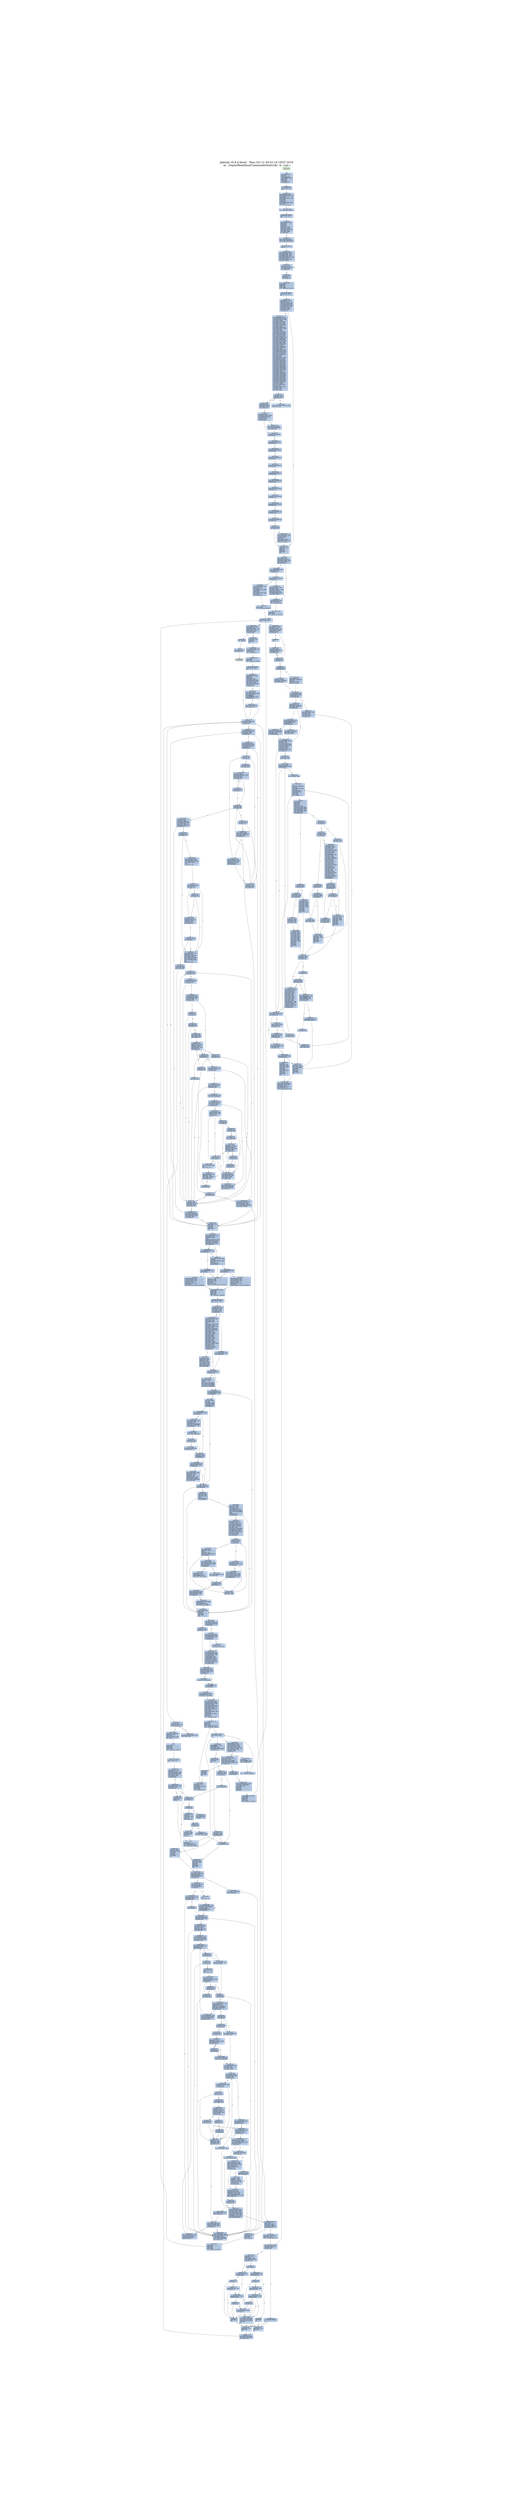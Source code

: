 digraph G {
node[shape=rectangle,style=filled,fillcolor=lightsteelblue,color=lightsteelblue]
bgcolor="transparent"
graph [label="Jakstab v0.8.4-devel   Mon Oct 21 05:02:10 CEST 2019\n-m ../Input/Real/linuxCommandsStatic/dir -b --cpa i", labelloc=t, fontsize=35, pad=30]
"0x08048780_0"[label="start\nxorl %ebp, %ebp\lpopl %esi\lmovl %esp, %ecx\landl $0xfffffff0, %esp\lpushl %eax\lpushl %esp\lpushl %edx\lcall 0x080487b3\l"];
"0x08048790_0"[label="0x08048790\naddl $0xe6870, %ebx\lleal -846464(%ebx), %eax\lpushl %eax\lleal -846624(%ebx), %eax\lpushl %eax\lpushl %ecx\lpushl %esi\lmovl $0x804998e, %eax\lpushl %eax\lcall __libc_start_main\l"];
"0x080487b3_0"[label="0x080487b3\nmovl (%esp), %ebx\lret\l"];
"0x080487c0_0"[label="_dl_relocate_static_...\nrepz ret\l"];
"0x080487d0_0"[label="__x86.get_pc_thunk.b...\nmovl (%esp), %ebx\lret\l"];
"0x0805232b_0"[label="__x86.get_pc_thunk.a...\nmovl (%esp), %eax\lret\l"];
"0x0805232f_0"[label="__x86.get_pc_thunk.d...\nmovl (%esp), %edx\lret\l"];
"0x08052333_0"[label="__x86.get_pc_thunk.c...\nmovl (%esp), %ecx\lret\l"];
"0x08052337_0"[label="__x86.get_pc_thunk.s...\nmovl (%esp), %esi\lret\l"];
"0x0805f5d0_0"[label="__udivdi3\npushl %ebp\lpushl %edi\lpushl %esi\lpushl %ebx\lsubl $0x1c, %esp\lmovl 0x3c(%esp), %edx\lmovl 0x30(%esp), %ebp\lmovl 0x34(%esp), %esi\lmovl 0x38(%esp), %ebx\ltestl %edx, %edx\ljne 0x0805f620\l"];
"0x0805f5eb_0"[label="0x0805f5eb\ncmpl %esi, %ebx\lja 0x0805f6b0\l"];
"0x0805f5f3_0"[label="0x0805f5f3\ntestl %ebx, %ebx\lmovl %ebx, %ecx\ljne 0x0805f604\l"];
"0x0805f5f9_0"[label="0x0805f5f9\nmovl $0x1, %eax\lxorl %edx, %edx\ldivl %ebx, %eax\lmovl %eax, %ecx\l"];
"0x0805f604_0"[label="0x0805f604\nxorl %edx, %edx\lmovl %esi, %eax\ldivl %ecx, %eax\lmovl %eax, %esi\lmovl %ebp, %eax\lmovl %esi, %edi\ldivl %ecx, %eax\lmovl %edi, %edx\laddl $0x1c, %esp\lpopl %ebx\lpopl %esi\lpopl %edi\lpopl %ebp\lret\l"];
"0x0805f620_0"[label="0x0805f620\ncmpl %esi, %edx\lja 0x0805f6a0\l"];
"0x0805f624_0"[label="0x0805f624\nbsrl %edx, %edi\lxorl $0x1f, %edi\lje 0x0805f6c8\l"];
"0x0805f630_0"[label="0x0805f630\nmovl %edi, %ecx\lmovl $0x20, %eax\lsubl %edi, %eax\lshll %cl, %edx\lmovl %edx, 0x8(%esp)\lmovl %eax, %ecx\lmovl %ebx, %edx\lshrl %cl, %edx\lmovl 0x8(%esp), %ecx\lorl %edx, %ecx\lmovl %esi, %edx\lmovl %ecx, 0x8(%esp)\lmovl %edi, %ecx\lshll %cl, %ebx\lmovl %eax, %ecx\lshrl %cl, %edx\lmovl %edi, %ecx\lmovl %ebx, 0xc(%esp)\lshll %cl, %esi\lmovl %ebp, %ebx\lmovl %eax, %ecx\lshrl %cl, %ebx\lorl %ebx, %esi\lmovl %esi, %eax\ldivl 0x8(%esp), %eax\lmovl %edx, %esi\lmovl %eax, %ebx\lmull 0xc(%esp), %eax\lcmpl %edx, %esi\ljb 0x0805f687\l"];
"0x0805f67b_0"[label="0x0805f67b\nmovl %edi, %ecx\lshll %cl, %ebp\lcmpl %eax, %ebp\ljae 0x0805f6e0\l"];
"0x0805f683_0"[label="0x0805f683\ncmpl %edx, %esi\ljne 0x0805f6e0\l"];
"0x0805f687_0"[label="0x0805f687\nleal -1(%ebx), %eax\lxorl %edi, %edi\lmovl %edi, %edx\laddl $0x1c, %esp\lpopl %ebx\lpopl %esi\lpopl %edi\lpopl %ebp\lret\l"];
"0x0805f6a0_0"[label="0x0805f6a0\nxorl %edi, %edi\lxorl %eax, %eax\l"];
"0x0805f6a4_0"[label="0x0805f6a4\nmovl %edi, %edx\laddl $0x1c, %esp\lpopl %ebx\lpopl %esi\lpopl %edi\lpopl %ebp\lret\l"];
"0x0805f6b0_0"[label="0x0805f6b0\nxorl %edi, %edi\lmovl %ebp, %eax\lmovl %esi, %edx\ldivl %ebx, %eax\lmovl %edi, %edx\laddl $0x1c, %esp\lpopl %ebx\lpopl %esi\lpopl %edi\lpopl %ebp\lret\l"];
"0x0805f6c8_0"[label="0x0805f6c8\ncmpl %esi, %edx\ljb 0x0805f6d2\l"];
"0x0805f6cc_0"[label="0x0805f6cc\nxorl %eax, %eax\lcmpl %ebp, %ebx\lja 0x0805f6a4\l"];
"0x0805f6d2_0"[label="0x0805f6d2\nmovl $0x1, %eax\ljmp 0x0805f6a4\l"];
"0x0805f6e0_0"[label="0x0805f6e0\nmovl %ebx, %eax\lxorl %edi, %edi\ljmp 0x0805f6a4\l"];
"0x0805f810_0"[label="get_common_indeces.c...\npushl %ebp\lpushl %edi\lpushl %esi\lpushl %ebx\lcall __x86.get_pc_thunk.bp\l"];
"0x0805f819_0"[label="0x0805f819\naddl $0xcf7e7, %ebp\lsubl $0x108, %esp\ltestl %eax, %eax\lmovl %ecx, (%esp)\lje 0x0805f9f8\l"];
"0x0805f830_0"[label="0x0805f830\nmovl $0x8131fe0, %ebp\lmovl %eax, %esi\lmovl %edx, %edi\lmovl $0x1, %eax\lcpuid \lmovl %edx, 0x14(%ebp)\lmovl %eax, %edx\lmovl %ecx, 0x10(%ebp)\lshrl $0x8, %edx\lmovl %ebx, 0xc(%ebp)\lmovl %eax, 0x8(%ebp)\landl $0xf, %edx\lmovl (%esp), %ecx\lmovl %edx, (%esi)\lmovl %eax, %edx\lshrl $0x4, %edx\landl $0xf, %edx\lmovl %edx, (%edi)\lmovl %eax, %edx\lshrl $0xc, %edx\landl $0xf0, %edx\lmovl %edx, (%ecx)\lmovl 0x11c(%esp), %edx\lmovl %eax, %ecx\landl $0xf, %ecx\lmovl %ecx, (%edx)\lcmpl $0xf, (%esi)\lje 0x0805f9e1\l"];
"0x0805f888_0"[label="0x0805f888\ncmpl $0x6, 0x4(%ebp)\ljle 0x0805f8a3\l"];
"0x0805f88e_0"[label="0x0805f88e\nmovl $0x7, %eax\lxorl %ecx, %ecx\lcpuid \lmovl %eax, 0x18(%ebp)\lmovl %ebx, 0x1c(%ebp)\lmovl %ecx, 0x20(%ebp)\lmovl %edx, 0x24(%ebp)\l"];
"0x0805f8a3_0"[label="0x0805f8a3\nmovl 0x10(%ebp), %ebx\ltestl $0x8000000, %ebx\lje 0x0805f9d6\l"];
"0x0805f8b2_0"[label="0x0805f8b2\nxorl %ecx, %ecx\llgdt %ax\lmovl %eax, %edx\landl $0x6, %edx\lcmpl $0x6, %edx\lje 0x0805fa03\l"];
"0x0805f8c5_0"[label="0x0805f8c5\ncmpl $0xc, 0x4(%ebp)\ljle 0x0805f9d6\l"];
"0x0805f8cf_0"[label="0x0805f8cf\nmovl $0xd, %esi\lxorl %ecx, %ecx\lmovl %esi, %eax\lcpuid \ltestl %ebx, %ebx\lje 0x0805f9d6\l"];
"0x0805f8e2_0"[label="0x0805f8e2\naddl $0x7f, %ebx\lmovl %esi, %eax\lmovl $0x1, %ecx\landl $0xffffffc0, %ebx\lmovl %ebx, 0x40(%ebp)\lmovl %ebx, 0x44(%ebp)\lcpuid \ltestb $0x2, %al\lje 0x0805f9d6\l"];
"0x0805f8ff_0"[label="0x0805f8ff\nleal 0x8(%esp), %ecx\lmovl $0x3, %eax\lmovl %ebp, 0x4(%esp)\lmovl $0x0, 0x8(%esp)\lmovl $0xa0, 0xc(%esp)\lmovl $0x2, %esi\lmovl $0x240, 0x10(%esp)\lmovl $0xa0, 0x88(%esp)\lleal 0x88(%esp), %edi\lmovl $0x100, 0x8c(%esp)\lmovl %ecx, (%esp)\lmovl %eax, %ebp\ljmp 0x0805f98c\l"];
"0x0805f950_0"[label="0x0805f950\nmovl $0xd, %eax\lmovl %esi, %ecx\lcpuid \lcmpl $0x2, %esi\lmovl %eax, (%edi,%esi,4)\lje 0x0805f986\l"];
"0x0805f961_0"[label="0x0805f961\nmovl (%esp), %ebx\lmovl -4(%edi,%esi,4), %eax\laddl -4(%ebx,%esi,4), %eax\landl $0x2, %ecx\lje 0x0805fa6e\l"];
"0x0805f975_0"[label="0x0805f975\nmovl (%esp), %ecx\laddl $0x3f, %eax\landl $0xffffffc0, %eax\lmovl %eax, (%ecx,%esi,4)\l"];
"0x0805f981_0"[label="0x0805f981\ncmpl $0x20, %ebp\lje 0x0805f9b2\l"];
"0x0805f986_0"[label="0x0805f986\naddl $0x1, %esi\laddl $0x1, %ebp\l"];
"0x0805f98c_0"[label="0x0805f98c\nmovl $0xee, %eax\lbtl %esi, %eax\ljb 0x0805f950\l"];
"0x0805f996_0"[label="0x0805f996\ncmpl $0x2, %esi\lmovl $0x0, (%edi,%esi,4)\lje 0x0805f986\l"];
"0x0805f9a2_0"[label="0x0805f9a2\nmovl (%esp), %ebx\lmovl -4(%edi,%esi,4), %eax\laddl -4(%ebx,%esi,4), %eax\lmovl %eax, (%ebx,%esi,4)\ljmp 0x0805f981\l"];
"0x0805f9b2_0"[label="0x0805f9b2\nmovl 0x104(%esp), %eax\laddl 0x84(%esp), %eax\lmovl 0x4(%esp), %ebp\lje 0x0805f9d6\l"];
"0x0805f9c6_0"[label="0x0805f9c6\norl $0x400000, 0x48(%ebp)\laddl $0x7f, %eax\landl $0xffffffc0, %eax\lmovl %eax, 0x40(%ebp)\l"];
"0x0805f9d6_0"[label="0x0805f9d6\naddl $0x108, %esp\lpopl %ebx\lpopl %esi\lpopl %edi\lpopl %ebp\lret\l"];
"0x0805f9e1_0"[label="0x0805f9e1\nshrl $0x14, %eax\lmovzbl %al, %eax\laddl $0xf, %eax\lmovl %eax, (%esi)\lmovl (%esp), %eax\lmovl (%eax), %eax\laddl %eax, (%edi)\ljmp 0x0805f888\l"];
"0x0805f9f8_0"[label="0x0805f9f8\nmovl $0x8131fe0, %ebp\ljmp 0x0805f888\l"];
"0x0805fa03_0"[label="0x0805fa03\ntestl $0x10000000, %ebx\lje 0x0805fa2a\l"];
"0x0805fa0b_0"[label="0x0805fa0b\nmovl 0x48(%ebp), %edx\lmovl %edx, %ecx\lorl $0x40, %ecx\ltestb $0x20, 0x1c(%ebp)\lmovl %ecx, 0x48(%ebp)\lje 0x0805fa25\l"];
"0x0805fa1c_0"[label="0x0805fa1c\norl $0x440, %edx\lmovl %edx, 0x48(%ebp)\l"];
"0x0805fa25_0"[label="0x0805fa25\nandb $0x10, %bh\ljne 0x0805fa65\l"];
"0x0805fa2a_0"[label="0x0805fa2a\nandl $0xe0, %eax\lcmpl $0xe0, %eax\ljne 0x0805f8c5\l"];
"0x0805fa3a_0"[label="0x0805fa3a\nmovl 0x1c(%ebp), %edx\ltestl $0x10000, %edx\lje 0x0805f8c5\l"];
"0x0805fa49_0"[label="0x0805fa49\nmovl 0x48(%ebp), %eax\lmovl %eax, %ecx\lorb $0x10, %ah\lorb $0x30, %ch\landl $0x20000, %edx\lcmovnel %ecx, %eax\lmovl %eax, 0x48(%ebp)\ljmp 0x0805f8c5\l"];
"0x0805fa65_0"[label="0x0805fa65\norl $0x80, 0x48(%ebp)\ljmp 0x0805fa2a\l"];
"0x0805fa6e_0"[label="0x0805fa6e\nmovl %eax, (%ebx,%esi,4)\ljmp 0x0805f981\l"];
"0x0805fa80_0"[label="__libc_start_main\ncall __x86.get_pc_thunk.ax\l"];
"0x0805fa85_0"[label="0x0805fa85\naddl $0xcf57b, %eax\lpushl %edi\lpushl %esi\lpushl %ebx\lsubl $0x70, %esp\lmovl $0x0, %edx\lmovl %eax, 0xc(%esp)\lxorl %eax, %eax\ltestl %edx, %edx\lje 0x0805faa9\l"];
"0x0805faa9_0"[label="0x0805faa9\nmovl 0xc(%esp), %edi\lmovl %eax, 0xf80(%edi)\lcall _dl_relocate_static_pie\l"];
"0x0805fab8_0"[label="0x0805fab8\nmovl 0x88(%esp), %eax\lmovl 0x84(%esp), %esi\lmovl $0x8131f44, %edx\lmovl 0x98(%esp), %ecx\lleal 0x4(%eax,%esi,4), %eax\lmovl %eax, (%edx)\lmovl $0x812eec8, %edx\lmovl %ecx, (%edx)\l"];
"0x0805fae1_0"[label="0x0805fae1\naddl $0x4, %eax\lmovl -4(%eax), %edx\ltestl %edx, %edx\ljne 0x0805fae1\l"];
"0x0805faeb_0"[label="0x0805faeb\nsubl $0xc, %esp\lpushl %eax\lcall _dl_aux_init\l"];
"0x0805faf4_0"[label="0x0805faf4\naddl $0x10, %esp\lmovl 0xc(%esp), %esi\lmovl $0x81326d0, %eax\lcmpl $0x0, (%eax)\ljne 0x0805fb32\l"];
"0x0805fb06_0"[label="0x0805fb06\nmovl $0x8048000, %edx\ltestl %edx, %edx\lje 0x0805fb32\l"];
"0x0805fb10_0"[label="0x0805fb10\ncmpw $0x20, 0x2a(%edx)\ljne 0x0805ff04\l"];
"0x0805fb1b_0"[label="0x0805fb1b\nmovl 0x1c(%edx), %ecx\laddl %edx, %ecx\lmovzwl 0x2c(%edx), %edx\lmovl %ecx, (%eax)\lmovl 0xc(%esp), %eax\lmovl $0x81326f0, %eax\lmovl %edx, (%eax)\l"];
"0x0805fb32_0"[label="0x0805fb32\nmovl 0xc(%esp), %esi\lmovl %esi, %ebx\lcall __libc_init_secure\l"];
"0x0805fb3d_0"[label="0x0805fb3d\nmovl $0x8131f44, %eax\lsubl $0xc, %esp\lpushl (%eax)\lcall __tunables_init\l"];
"0x0805fb4d_0"[label="0x0805fb4d\nmovl $0x8131fe0, %esi\laddl $0x10, %esp\lxorl %eax, %eax\lcpuid \lcmpl $0x756e6547, %ebx\lmovl $0x0, 0x1c(%esp)\lmovl $0x0, 0x20(%esp)\lmovl %eax, 0x4(%esi)\ljne 0x0805fe3f\l"];
"0x0805fb79_0"[label="0x0805fb79\ncmpl $0x6c65746e, %ecx\ljne 0x0805fe3f\l"];
"0x0805fb85_0"[label="0x0805fb85\ncmpl $0x49656e69, %edx\lje 0x0805ffcb\l"];
"0x0805fb91_0"[label="0x0805fb91\nsubl $0xc, %esp\lxorl %eax, %eax\lxorl %ecx, %ecx\lpushl $0x0\lxorl %edx, %edx\lcall get_common_indeces.constprop.1\l"];
"0x0805fba1_0"[label="0x0805fba1\naddl $0x10, %esp\lmovl $0x3, %eax\l"];
"0x0805fba9_0"[label="0x0805fba9\nmovl 0xc(%esp), %ecx\lmovl $0x8131fe0, %edx\lmovl 0x14(%edx), %ecx\ltestb $0x1, %ch\lje 0x0805fbc2\l"];
"0x0805fbbb_0"[label="0x0805fbbb\norl $0x4000, 0x48(%edx)\l"];
"0x0805fbc2_0"[label="0x0805fbc2\nandb $0xffffff80, %ch\lje 0x0805fbd8\l"];
"0x0805fbc7_0"[label="0x0805fbc7\nmovl 0xc(%esp), %ecx\lmovl $0x8131fe0, %edx\lorl $0x8000, 0x48(%edx)\l"];
"0x0805fbd8_0"[label="0x0805fbd8\nmovl 0xc(%esp), %edi\lmovl 0x1c(%esp), %edx\lmovl $0x8131fe0, %esi\lmovl %edi, %ebx\lmovl %edx, 0x38(%esi)\lmovl 0x20(%esp), %edx\lmovl %eax, (%esi)\lmovl %edx, 0x3c(%esi)\lpushl %eax\lleal -573808(%edi), %eax\lpushl %eax\lleal 0x3c(%esp), %eax\lpushl %eax\lpushl $0x0\lcall __tunable_get_val\l"];
"0x0805fc08_0"[label="0x0805fc08\naddl $0xc, %esp\lpushl $0x0\lleal 0x40(%esp), %eax\lpushl %eax\lpushl $0xb\lcall __tunable_get_val\l"];
"0x0805fe3f_0"[label="0x0805fe3f\ncmpl $0x68747541, %ebx\lsete %bl\lcmpl $0x444d4163, %ecx\lsete %al\ltestb %al, %bl\lje 0x0805fb91\l"];
"0x0805fe59_0"[label="0x0805fe59\ncmpl $0x69746e65, %edx\ljne 0x0805fb91\l"];
"0x0805fe65_0"[label="0x0805fe65\nleal 0x2c(%esp), %ecx\lleal 0x20(%esp), %edx\lleal 0x1c(%esp), %eax\lsubl $0xc, %esp\lleal 0x3c(%esp), %ebx\lpushl %ebx\lcall get_common_indeces.constprop.1\l"];
"0x0805ff04_0"[label="0x0805ff04\nleal -234816(%esi), %eax\lmovl %esi, %ebx\lpushl %eax\lleal -234997(%esi), %eax\lpushl $0xb4\lpushl %eax\lleal -234944(%esi), %eax\lpushl %eax\lcall __assert_fail\l"];
"0x0805ffcb_0"[label="0x0805ffcb\nleal 0x20(%esp), %edx\lleal 0x24(%esp), %ecx\lleal 0x1c(%esp), %eax\lsubl $0xc, %esp\lleal 0x34(%esp), %ebx\lpushl %ebx\lcall get_common_indeces.constprop.1\l"];
"0x0805ffe4_0"[label="0x0805ffe4\naddl $0x10, %esp\lmovl 0x48(%esi), %edx\lcmpl $0x6, 0x1c(%esp)\lje 0x08060037\l"];
"0x0805fff1_0"[label="0x0805fff1\nmovl 0xc(%esp), %eax\lmovl $0x8131fe0, %edx\lmovl 0x48(%edx), %eax\ltestb $0x4, %ah\lje 0x08060009\l"];
"0x08060003_0"[label="0x08060003\norb $0x8, %ah\lmovl %eax, 0x48(%edx)\l"];
"0x08060009_0"[label="0x08060009\nmovl 0xc(%esp), %eax\lmovl $0x8131fe0, %edx\lmovl 0x48(%edx), %eax\lmovl %eax, %ecx\lorl $0x20000, %eax\lorl $0x100000, %ecx\ltestb $0x8, 0x1f(%edx)\lcmovel %ecx, %eax\lmovl %eax, 0x48(%edx)\lmovl $0x1, %eax\ljmp 0x0805fba9\l"];
"0x08060182_0"[label="__x86.get_pc_thunk.b...\nmovl (%esp), %ebp\lret\l"];
"0x08062dc0_0"[label="__assert_fail\npushl %ebx\lcall __x86.get_pc_thunk.bx\l"];
"0x08066c13_0"[label="__x86.get_pc_thunk.d...\nmovl (%esp), %edi\lret\l"];
"0x0809c380_0"[label="__sbrk\npushl %ebp\lpushl %edi\lpushl %esi\lpushl %ebx\lcall __x86.get_pc_thunk.si\l"];
"0x0809c389_0"[label="0x0809c389\naddl $0x92c77, %esi\lsubl $0xc, %esp\lmovl $0x8132098, %ebp\lmovl 0x20(%esp), %edi\lmovl (%ebp), %ebx\ltestl %ebx, %ebx\lje 0x0809c3ad\l"];
"0x0809c3a3_0"[label="0x0809c3a3\nmovl 0xf80(%esi), %eax\ltestl %eax, %eax\lje 0x0809c3c1\l"];
"0x0809c3ad_0"[label="0x0809c3ad\nsubl $0xc, %esp\lpushl $0x0\lcall brk\l"];
"0x0809c3b7_0"[label="0x0809c3b7\naddl $0x10, %esp\ltestl %eax, %eax\ljs 0x0809c3e0\l"];
"0x0809c3be_0"[label="0x0809c3be\nmovl (%ebp), %ebx\l"];
"0x0809c3c1_0"[label="0x0809c3c1\ncmpl $0x0, %edi\lje 0x0809c3e5\l"];
"0x0809c3c6_0"[label="0x0809c3c6\njle 0x0809c410\l"];
"0x0809c3c8_0"[label="0x0809c3c8\nmovl %ebx, %eax\laddl %edi, %eax\lsetb %al\l"];
"0x0809c3cf_0"[label="0x0809c3cf\ntestb %al, %al\lje 0x0809c3f0\l"];
"0x0809c3d3_0"[label="0x0809c3d3\nmovl $0xffffffe0, %eax\lmovl $0xc, %gs:(%eax)\l"];
"0x0809c3e0_0"[label="0x0809c3e0\nmovl $0xffffffff, %ebx\l"];
"0x0809c3e5_0"[label="0x0809c3e5\naddl $0xc, %esp\lmovl %ebx, %eax\lpopl %ebx\lpopl %esi\lpopl %edi\lpopl %ebp\lret\l"];
"0x0809c3f0_0"[label="0x0809c3f0\nsubl $0xc, %esp\laddl %ebx, %edi\lpushl %edi\lcall brk\l"];
"0x0809c3fb_0"[label="0x0809c3fb\naddl $0x10, %esp\ltestl %eax, %eax\ljs 0x0809c3e0\l"];
"0x0809c402_0"[label="0x0809c402\naddl $0xc, %esp\lmovl %ebx, %eax\lpopl %ebx\lpopl %esi\lpopl %edi\lpopl %ebp\lret\l"];
"0x0809c410_0"[label="0x0809c410\nmovl %edi, %eax\lnegl %eax\lcmpl %ebx, %eax\lseta %al\ljmp 0x0809c3cf\l"];
"0x080a1550_0"[label="do_tunable_update_va...\nmovl 0x4(%eax), %ecx\lcmpl $0x3, %ecx\lje 0x080a15a0\l"];
"0x080a1558_0"[label="0x080a1558\ncmpl $0x1, %ecx\lpushl %ebx\lmovl (%edx), %ebx\lmovl 0x4(%edx), %edx\lje 0x080a1578\l"];
"0x080a1563_0"[label="0x080a1563\njae 0x080a1578\l"];
"0x080a1565_0"[label="0x080a1565\ncmpl 0xc(%eax), %edx\ljle 0x080a15a8\l"];
"0x080a156a_0"[label="0x080a156a\ncmpl 0x14(%eax), %edx\ljl 0x080a1590\l"];
"0x080a156f_0"[label="0x080a156f\njle 0x080a158b\l"];
"0x080a1571_0"[label="0x080a1571\npopl %ebx\lret\l"];
"0x080a1578_0"[label="0x080a1578\ncmpl 0xc(%eax), %edx\lja 0x080a1584\l"];
"0x080a157d_0"[label="0x080a157d\njb 0x080a1571\l"];
"0x080a157f_0"[label="0x080a157f\ncmpl 0x8(%eax), %ebx\ljb 0x080a1571\l"];
"0x080a1584_0"[label="0x080a1584\ncmpl 0x14(%eax), %edx\ljb 0x080a1590\l"];
"0x080a1589_0"[label="0x080a1589\nja 0x080a1571\l"];
"0x080a158b_0"[label="0x080a158b\ncmpl 0x10(%eax), %ebx\lja 0x080a1571\l"];
"0x080a1590_0"[label="0x080a1590\nmovl %ebx, 0x18(%eax)\lmovl %edx, 0x1c(%eax)\lmovb $0x1, 0x20(%eax)\lpopl %ebx\lret\l"];
"0x080a15a0_0"[label="0x080a15a0\nmovl %edx, 0x18(%eax)\lret\l"];
"0x080a15a8_0"[label="0x080a15a8\njl 0x080a1571\l"];
"0x080a15aa_0"[label="0x080a15aa\ncmpl 0x8(%eax), %ebx\ljae 0x080a156a\l"];
"0x080a15af_0"[label="0x080a15af\npopl %ebx\lret\l"];
"0x080a15c0_0"[label="tunable_initialize\npushl %ebx\lmovl %eax, %ebx\lsubl $0x18, %esp\lcmpl $0x3, 0x4(%eax)\ljne 0x080a15e0\l"];
"0x080a15cc_0"[label="0x080a15cc\nmovb $0x1, 0x20(%eax)\lmovl %ebx, %eax\lcall do_tunable_update_val\l"];
"0x080a15d7_0"[label="0x080a15d7\naddl $0x18, %esp\lpopl %ebx\lret\l"];
"0x080a15e0_0"[label="0x080a15e0\nsubl $0x8, %esp\lpushl $0x0\lpushl %edx\lcall _dl_strtoul\l"];
"0x080a15eb_0"[label="0x080a15eb\nmovl %eax, 0x18(%esp)\lmovl %edx, 0x1c(%esp)\laddl $0x10, %esp\lleal 0x8(%esp), %edx\lmovl %ebx, %eax\lcall do_tunable_update_val\l"];
"0x080a1601_0"[label="0x080a1601\naddl $0x18, %esp\lpopl %ebx\lret\l"];
"0x080a1630_0"[label="__tunables_init\npushl %ebp\lpushl %edi\lcall __x86.get_pc_thunk.di\l"];
"0x080a1637_0"[label="0x080a1637\naddl $0x8d9c9, %edi\lpushl %esi\lpushl %ebx\lsubl $0x3c, %esp\lmovl $0x812eecc, %eax\lmovl %edi, 0xc(%esp)\lmovl (%eax), %esi\lmovl %eax, 0x18(%esp)\ltestl %esi, %esi\lje 0x080a1670\l"];
"0x080a1656_0"[label="0x080a1656\nmovl $0x21, %eax\lleal -219060(%edi), %ebx\lxorl %ecx, %ecx\lint $0xffffff80\lcmpl $0xfffff000, %eax\ljbe 0x080a197b\l"];
"0x080a1670_0"[label="0x080a1670\nmovl 0x50(%esp), %eax\ltestl %eax, %eax\lje 0x080a17af\l"];
"0x080a167c_0"[label="0x080a167c\nmovl 0x50(%esp), %eax\lmovl (%eax), %ebp\ltestl %ebp, %ebp\lje 0x080a17af\l"];
"0x080a168a_0"[label="0x080a168a\nmovzbl (%ebp), %ecx\lmovl 0x50(%esp), %eax\lleal 0x4(%eax), %ebx\lcmpb $0x3d, %cl\lje 0x080a1822\l"];
"0x080a169e_0"[label="0x080a169e\ntestb %cl, %cl\lje 0x080a1822\l"];
"0x080a16a6_0"[label="0x080a16a6\nxorl %eax, %eax\ljmp 0x080a16b5\l"];
"0x080a16b0_0"[label="0x080a16b0\ncmpb $0x3d, %dl\lje 0x080a16c3\l"];
"0x080a16b5_0"[label="0x080a16b5\naddl $0x1, %eax\lmovzbl (%ebp,%eax), %edx\lmovl %eax, %esi\ltestb %dl, %dl\ljne 0x080a16b0\l"];
"0x080a16c3_0"[label="0x080a16c3\ntestb %dl, %dl\lje 0x080a1800\l"];
"0x080a16cb_0"[label="0x080a16cb\naddl $0x1, %esi\ltestl %ebx, %ebx\lmovl %ebx, 0x8(%esp)\lleal (%ebp,%esi), %eax\lmovl %ecx, %edi\lmovl %eax, 0x14(%esp)\lje 0x080a17af\l"];
"0x080a16e4_0"[label="0x080a16e4\ncmpb $0x47, %cl\ljne 0x080a1721\l"];
"0x080a16e9_0"[label="0x080a16e9\nmovl 0xc(%esp), %ecx\lleal 0x1(%ebp), %eax\lleal -219074(%ecx), %ebx\lmovl $0x4c, %ecx\lnop \lleal (%esi), %esi\l"];
"0x080a1700_0"[label="0x080a1700\nmovzbl (%eax), %edx\ltestb %dl, %dl\lje 0x080a1721\l"];
"0x080a1707_0"[label="0x080a1707\ncmpb %cl, %dl\ljne 0x080a1721\l"];
"0x080a170b_0"[label="0x080a170b\naddl $0x1, %ebx\lmovzbl (%ebx), %ecx\laddl $0x1, %eax\ltestb %cl, %cl\ljne 0x080a1700\l"];
"0x080a1718_0"[label="0x080a1718\ncmpb $0x3d, (%eax)\lje 0x080a18af\l"];
"0x080a1721_0"[label="0x080a1721\nmovl 0x18(%esp), %eax\lxorl %edi, %edi\lmovl %ebp, 0x4(%esp)\lmovl (%eax), %eax\lmovl %eax, 0x10(%esp)\lmovl 0xc(%esp), %eax\lleal -1344(%eax), %esi\lnop \lleal (%esi), %esi\l"];
"0x080a1740_0"[label="0x080a1740\ncmpb $0x0, (%esi)\ljne 0x080a1790\l"];
"0x080a1745_0"[label="0x080a1745\nmovl 0x8(%esi), %ebp\ltestl %ebp, %ebp\lje 0x080a1790\l"];
"0x080a174c_0"[label="0x080a174c\nmovzbl (%ebp), %edx\lmovl 0x4(%esp), %ebx\lmovzbl (%ebx), %eax\ltestb %dl, %dl\lje 0x080a1788\l"];
"0x080a175b_0"[label="0x080a175b\ntestb %al, %al\lje 0x080a1790\l"];
"0x080a175f_0"[label="0x080a175f\ncmpb %al, %dl\ljne 0x080a1790\l"];
"0x080a1763_0"[label="0x080a1763\nmovl %ebp, %ecx\lmovl %ebx, %edx\ljmp 0x080a1778\l"];
"0x080a1770_0"[label="0x080a1770\ncmpb %al, %bl\ljne 0x080a1790\l"];
"0x080a1774_0"[label="0x080a1774\ntestb %al, %al\lje 0x080a1790\l"];
"0x080a1778_0"[label="0x080a1778\naddl $0x1, %ecx\lmovzbl (%ecx), %ebx\laddl $0x1, %edx\lmovzbl (%edx), %eax\ltestb %bl, %bl\ljne 0x080a1770\l"];
"0x080a1788_0"[label="0x080a1788\ncmpb $0x3d, %al\lje 0x080a17c0\l"];
"0x080a178c_0"[label="0x080a178c\nleal (%esi), %esi\l"];
"0x080a1790_0"[label="0x080a1790\naddl $0x1, %edi\laddl $0x2c, %esi\lcmpl $0x16, %edi\ljne 0x080a1740\l"];
"0x080a179b_0"[label="0x080a179b\nmovl 0x8(%esp), %eax\lmovl %eax, 0x50(%esp)\lmovl 0x50(%esp), %eax\ltestl %eax, %eax\ljne 0x080a167c\l"];
"0x080a17af_0"[label="0x080a17af\naddl $0x3c, %esp\lpopl %ebx\lpopl %esi\lpopl %edi\lpopl %ebp\lret\l"];
"0x080a17c0_0"[label="0x080a17c0\nmovl 0x10(%esp), %edx\ltestl %edx, %edx\lje 0x080a17d4\l"];
"0x080a17c8_0"[label="0x080a17c8\nmovl 0x4(%esi), %eax\ltestl %eax, %eax\lje 0x080a182b\l"];
"0x080a17cf_0"[label="0x080a17cf\ncmpl $0x2, %eax\ljne 0x080a1790\l"];
"0x080a17d4_0"[label="0x080a17d4\nimull $0x2c, %edi, %eax\lmovl 0xc(%esp), %edi\lmovl 0x14(%esp), %edx\lleal -1376(%edi,%eax), %eax\lcall tunable_initialize\l"];
"0x080a17eb_0"[label="0x080a17eb\nmovl 0x8(%esp), %eax\lmovl %eax, 0x50(%esp)\ljmp 0x080a1670\l"];
"0x080a1800_0"[label="0x080a1800\ntestl %ebx, %ebx\lje 0x080a17af\l"];
"0x080a1804_0"[label="0x080a1804\nmovl (%ebx), %ebp\lmovl %ebx, 0x50(%esp)\ltestl %ebp, %ebp\lje 0x080a17af\l"];
"0x080a180e_0"[label="0x080a180e\nmovzbl (%ebp), %ecx\lmovl 0x50(%esp), %eax\lleal 0x4(%eax), %ebx\lcmpb $0x3d, %cl\ljne 0x080a169e\l"];
"0x080a1822_0"[label="0x080a1822\nmovl %ecx, %edx\lxorl %esi, %esi\ljmp 0x080a16c3\l"];
"0x080a182b_0"[label="0x080a182b\nmovl 0x50(%esp), %eax\lmovl %eax, 0x8(%esp)\l"];
"0x080a1833_0"[label="0x080a1833\nmovl 0x8(%esp), %eax\lmovl (%eax), %eax\ltestl %eax, %eax\lje 0x080a1884\l"];
"0x080a183d_0"[label="0x080a183d\nmovzbl (%ebp), %ecx\lmovzbl (%eax), %edx\ltestb %cl, %cl\lje 0x080a1870\l"];
"0x080a1848_0"[label="0x080a1848\ntestb %dl, %dl\lje 0x080a1875\l"];
"0x080a184c_0"[label="0x080a184c\ncmpb %dl, %cl\ljne 0x080a1875\l"];
"0x080a1850_0"[label="0x080a1850\nmovl %ebp, %ecx\ljmp 0x080a1860\l"];
"0x080a1858_0"[label="0x080a1858\ncmpb %dl, %bl\ljne 0x080a1875\l"];
"0x080a185c_0"[label="0x080a185c\ntestb %dl, %dl\lje 0x080a1875\l"];
"0x080a1860_0"[label="0x080a1860\naddl $0x1, %ecx\lmovzbl (%ecx), %ebx\laddl $0x1, %eax\lmovzbl (%eax), %edx\ltestb %bl, %bl\ljne 0x080a1858\l"];
"0x080a1870_0"[label="0x080a1870\ncmpb $0x3d, %dl\lje 0x080a1894\l"];
"0x080a1875_0"[label="0x080a1875\naddl $0x4, 0x8(%esp)\lmovl 0x8(%esp), %eax\lmovl (%eax), %eax\ltestl %eax, %eax\ljne 0x080a183d\l"];
"0x080a1884_0"[label="0x080a1884\nmovl 0x50(%esp), %ecx\lmovl 0x4(%esi), %eax\lmovl %ecx, 0x8(%esp)\ljmp 0x080a17cf\l"];
"0x080a1894_0"[label="0x080a1894\nmovl 0x8(%esp), %eax\lnop \lleal (%esi), %esi\l"];
"0x080a18a0_0"[label="0x080a18a0\nmovl 0x4(%eax), %edx\laddl $0x4, %eax\lmovl %edx, -4(%eax)\ltestl %edx, %edx\ljne 0x080a18a0\l"];
"0x080a18ad_0"[label="0x080a18ad\njmp 0x080a1833\l"];
"0x080a18af_0"[label="0x080a18af\nxorl %edx, %edx\lmovl %edi, %ecx\ljmp 0x080a18bf\l"];
"0x080a18b8_0"[label="0x080a18b8\nmovzbl 0x1(%ebp,%edx), %ecx\lmovl %eax, %edx\l"];
"0x080a18bf_0"[label="0x080a18bf\ntestb %cl, %cl\lleal 0x1(%edx), %eax\ljne 0x080a18b8\l"];
"0x080a18c6_0"[label="0x080a18c6\nmovl %edx, 0x4(%esp)\lsubl $0xc, %esp\lpushl %eax\lmovl 0x1c(%esp), %ebx\lcall __sbrk\l"];
"0x080a18d7_0"[label="0x080a18d7\nmovl %eax, 0x34(%esp)\laddl $0x10, %esp\lcmpl $0xffffffff, %eax\lmovl %eax, %ecx\lje 0x080a1b40\l"];
"0x080a18e9_0"[label="0x080a18e9\nmovl 0x4(%esp), %edx\ltestl %edx, %edx\lleal -1(%edx), %eax\lje 0x080a1b26\l"];
"0x080a18f8_0"[label="0x080a18f8\nnop \lleal (%esi), %esi\l"];
"0x080a1900_0"[label="0x080a1900\nmovzbl (%ebp,%eax), %edx\lmovb %dl, (%ecx,%eax)\lsubl $0x1, %eax\lcmpl $0xffffffff, %eax\ljne 0x080a1900\l"];
"0x080a1910_0"[label="0x080a1910\naddl 0x24(%esp), %esi\lmovl %esi, 0x2c(%esp)\lje 0x080a1964\l"];
"0x080a191a_0"[label="0x080a191a\nmovzbl (%esi), %eax\lmovl %esi, %ebp\ltestb %al, %al\lmovb %al, 0x4(%esp)\lje 0x080a1964\l"];
"0x080a1927_0"[label="0x080a1927\nmovl 0xc(%esp), %eax\lleal -1376(%eax), %eax\lmovl %eax, 0x28(%esp)\lleal (%esi), %esi\l"];
"0x080a1938_0"[label="0x080a1938\nmovzbl 0x4(%esp), %eax\lcmpb $0x3d, %al\lje 0x080a198a\l"];
"0x080a1941_0"[label="0x080a1941\ncmpb $0x3a, %al\lje 0x080a198a\l"];
"0x080a1945_0"[label="0x080a1945\ntestb %al, %al\lje 0x080a1964\l"];
"0x080a1949_0"[label="0x080a1949\nxorl %edx, %edx\lnop \lleal (%esi), %esi\l"];
"0x080a1950_0"[label="0x080a1950\naddl $0x1, %edx\lmovzbl (%ebp,%edx), %eax\lcmpb $0x3d, %al\lje 0x080a1991\l"];
"0x080a195c_0"[label="0x080a195c\ncmpb $0x3a, %al\lje 0x080a1991\l"];
"0x080a1960_0"[label="0x080a1960\ntestb %al, %al\ljne 0x080a1950\l"];
"0x080a1964_0"[label="0x080a1964\nmovl 0x50(%esp), %eax\lmovl 0x24(%esp), %edi\lmovl %edi, (%eax)\lmovl 0x8(%esp), %eax\lmovl %eax, 0x50(%esp)\ljmp 0x080a1670\l"];
"0x080a197b_0"[label="0x080a197b\nmovl $0x2, -416(%edi)\ljmp 0x080a1670\l"];
"0x080a198a_0"[label="0x080a198a\nmovzbl 0x4(%esp), %eax\lxorl %edx, %edx\l"];
"0x080a1991_0"[label="0x080a1991\ntestb %al, %al\lje 0x080a1964\l"];
"0x080a1995_0"[label="0x080a1995\nleal 0x1(%ebp,%edx), %ecx\lcmpb $0x3a, %al\lmovzbl (%ecx), %ebx\lmovl %ecx, 0x10(%esp)\lmovb %bl, 0x1f(%esp)\lje 0x080a1a90\l"];
"0x080a19ac_0"[label="0x080a19ac\ntestb %bl, %bl\lje 0x080a1acf\l"];
"0x080a19b4_0"[label="0x080a19b4\ncmpb $0x3a, %bl\lje 0x080a1acf\l"];
"0x080a19bd_0"[label="0x080a19bd\nxorl %eax, %eax\ljmp 0x080a19cc\l"];
"0x080a19c8_0"[label="0x080a19c8\ntestb %dl, %dl\lje 0x080a19d8\l"];
"0x080a19cc_0"[label="0x080a19cc\naddl $0x1, %eax\lmovzbl (%ecx,%eax), %edx\lcmpb $0x3a, %dl\ljne 0x080a19c8\l"];
"0x080a19d8_0"[label="0x080a19d8\nmovl %eax, 0x20(%esp)\lmovb %dl, 0x1f(%esp)\l"];
"0x080a19e0_0"[label="0x080a19e0\nmovl 0x28(%esp), %edi\lxorl %esi, %esi\lleal (%esi), %esi\lleal (%edi), %edi\l"];
"0x080a19f0_0"[label="0x080a19f0\nmovl (%edi), %eax\lmovzbl (%eax), %edx\ltestb %dl, %dl\lje 0x080a1a5b\l"];
"0x080a19f9_0"[label="0x080a19f9\nmovzbl 0x4(%esp), %ecx\ltestb %cl, %cl\lje 0x080a1a2d\l"];
"0x080a1a02_0"[label="0x080a1a02\ncmpb %cl, %dl\ljne 0x080a1a2d\l"];
"0x080a1a06_0"[label="0x080a1a06\nmovl %ebp, %edx\ljmp 0x080a1a18\l"];
"0x080a1a10_0"[label="0x080a1a10\ncmpb %bl, %cl\ljne 0x080a1a2d\l"];
"0x080a1a14_0"[label="0x080a1a14\ntestb %bl, %bl\lje 0x080a1a2d\l"];
"0x080a1a18_0"[label="0x080a1a18\naddl $0x1, %eax\lmovzbl (%eax), %ecx\laddl $0x1, %edx\lmovzbl (%edx), %ebx\ltestb %cl, %cl\ljne 0x080a1a10\l"];
"0x080a1a28_0"[label="0x080a1a28\ncmpb $0x3d, %bl\lje 0x080a1a65\l"];
"0x080a1a2d_0"[label="0x080a1a2d\naddl $0x1, %esi\laddl $0x2c, %edi\lcmpl $0x16, %esi\ljne 0x080a19f0\l"];
"0x080a1a38_0"[label="0x080a1a38\nmovl 0x10(%esp), %eax\lmovl 0x20(%esp), %edi\lcmpb $0x0, (%eax,%edi)\lje 0x080a1964\l"];
"0x080a1a4a_0"[label="0x080a1a4a\nleal 0x1(%eax,%edi), %ebp\lmovzbl (%ebp), %eax\lmovb %al, 0x4(%esp)\ljmp 0x080a1938\l"];
"0x080a1a5b_0"[label="0x080a1a5b\nmovzbl 0x4(%esp), %ebx\lcmpb $0x3d, %bl\ljne 0x080a1a2d\l"];
"0x080a1a65_0"[label="0x080a1a65\nmovl 0x18(%esp), %eax\lmovl (%eax), %ecx\ltestl %ecx, %ecx\lje 0x080a1aa2\l"];
"0x080a1a6f_0"[label="0x080a1a6f\nimull $0x2c, %esi, %eax\lmovl 0xc(%esp), %edi\lmovl -1340(%edi,%eax), %eax\ltestl %eax, %eax\lje 0x080a1adc\l"];
"0x080a1a81_0"[label="0x080a1a81\nmovl 0x10(%esp), %ebp\l"];
"0x080a1a85_0"[label="0x080a1a85\ncmpl $0x2, %eax\lje 0x080a1aa6\l"];
"0x080a1a8a_0"[label="0x080a1a8a\nmovl %ebp, 0x10(%esp)\ljmp 0x080a1a38\l"];
"0x080a1a90_0"[label="0x080a1a90\nmovzbl 0x1f(%esp), %eax\lmovl 0x10(%esp), %ebp\lmovb %al, 0x4(%esp)\ljmp 0x080a1938\l"];
"0x080a1aa2_0"[label="0x080a1aa2\nmovl 0x10(%esp), %ebp\l"];
"0x080a1aa6_0"[label="0x080a1aa6\nmovl 0x10(%esp), %edx\lsubl 0x2c(%esp), %edx\laddl 0x14(%esp), %edx\lmovl 0x20(%esp), %eax\lmovb $0x0, (%edx,%eax)\limull $0x2c, %esi, %eax\laddl 0x28(%esp), %eax\lcall tunable_initialize\l"];
"0x080a1acf_0"[label="0x080a1acf\nmovl $0x0, 0x20(%esp)\ljmp 0x080a19e0\l"];
"0x080a1adc_0"[label="0x080a1adc\ncmpb $0x0, 0x1f(%esp)\lje 0x080a1b4d\l"];
"0x080a1ae3_0"[label="0x080a1ae3\nmovl 0x10(%esp), %eax\lmovl 0x20(%esp), %edi\lleal 0x1(%eax,%edi), %edx\lmovl %ebp, %eax\lmovzbl (%edx), %ecx\ltestb %cl, %cl\lje 0x080a1b08\l"];
"0x080a1af8_0"[label="0x080a1af8\naddl $0x1, %edx\laddl $0x1, %eax\lmovb %cl, -1(%eax)\lmovzbl (%edx), %ecx\ltestb %cl, %cl\ljne 0x080a1af8\l"];
"0x080a1b08_0"[label="0x080a1b08\nmovb $0x0, (%eax)\lmovl 0xc(%esp), %edi\limull $0x2c, %esi, %eax\lmovl $0x0, 0x20(%esp)\lmovl -1340(%edi,%eax), %eax\ljmp 0x080a1a85\l"];
"0x080a1b26_0"[label="0x080a1b26\nmovl 0x24(%esp), %ebx\ltestl %ebx, %ebx\lje 0x080a1964\l"];
"0x080a1b32_0"[label="0x080a1b32\njmp 0x080a1910\l"];
"0x080a1b40_0"[label="0x080a1b40\nmovl $0x0, 0x24(%esp)\ljmp 0x080a1964\l"];
"0x080a1b4d_0"[label="0x080a1b4d\nmovb $0x0, (%ebp)\ljmp 0x080a1964\l"];
"0x080a1b60_0"[label="__tunable_get_val\npushl %edi\lpushl %esi\lpushl %ebx\lmovl 0x10(%esp), %eax\lcall __x86.get_pc_thunk.dx\l"];
"0x080a1b6c_0"[label="0x080a1b6c\naddl $0x8d494, %edx\lmovl 0x14(%esp), %esi\lmovl 0x18(%esp), %ebx\limull $0x2c, %eax, %ecx\lleal -1376(%edx,%ecx), %ecx\lmovl 0x4(%ecx), %edi\lcmpl $0x1, %edi\lje 0x080a1bc0\l"];
"0x080a1b8c_0"[label="0x080a1b8c\nmovl 0x18(%ecx), %ecx\lmovl %ecx, (%esi)\limull $0x2c, %eax, %eax\lleal -1376(%edx), %edx\lcmpb $0x0, 0x20(%edx,%eax)\lje 0x080a1bb8\l"];
"0x080a1ba1_0"[label="0x080a1ba1\ntestl %ebx, %ebx\lje 0x080a1bb8\l"];
"0x080a1ba5_0"[label="0x080a1ba5\nleal 0x18(%edx,%eax), %eax\lmovl %eax, 0x10(%esp)\lmovl %ebx, %eax\lpopl %ebx\lpopl %esi\lpopl %edi\ljmp %eax\l"];
"0x080a1bb8_0"[label="0x080a1bb8\npopl %ebx\lpopl %esi\lpopl %edi\lret\l"];
"0x080a1be0_0"[label="_dl_aux_init\npushl %ebp\lpushl %edi\lpushl %esi\lpushl %ebx\lcall __x86.get_pc_thunk.cx\l"];
"0x080a1be9_0"[label="0x080a1be9\naddl $0x8d417, %ecx\lsubl $0x74, %esp\lmovl 0x88(%esp), %eax\lmovl %eax, 0x4(%esp)\lmovl $0x81326bc, %eax\lmovl 0x4(%esp), %edx\lmovl %edx, (%eax)\lmovl (%edx), %eax\ltestl %eax, %eax\lje 0x080a1e7d\l"];
"0x080a1c13_0"[label="0x080a1c13\nmovl $0x81326e4, %esi\lmovl 0x2fc0(%ecx), %edi\lmovl 0x2fc4(%ecx), %ebp\lmovl (%esi), %ebx\lmovl %edi, 0x30(%esp)\lmovl $0x812eecc, %edi\lmovl %esi, 0x5c(%esp)\lmovl %ebp, 0x34(%esp)\lxorl %ebp, %ebp\lmovl %ebx, 0x48(%esp)\lmovl 0xc80(%ecx), %ebx\lmovl %ebp, %edx\lmovl (%edi), %esi\lmovl %edi, 0x10(%esp)\lmovl $0x81326c0, %edi\lmovl %ebx, 0x40(%esp)\lmovl -320(%ecx), %ebx\lmovl %esi, 0x4c(%esp)\lmovzwl 0xc54(%ecx), %esi\lmovl %edi, 0x68(%esp)\lmovl %ebx, 0x54(%esp)\lmovl $0x8132708, %ebx\lmovw %si, 0x44(%esp)\lmovl $0x81326dc, %esi\lmovl %ebx, 0x14(%esp)\lmovl (%ebx), %ebx\lmovl %esi, 0x64(%esp)\lmovl %ebx, 0x50(%esp)\lmovl (%esi), %ebx\lmovl 0x2fcc(%ecx), %esi\lmovl %ebx, 0x18(%esp)\lmovl 0x2fc8(%ecx), %ebx\lmovl %esi, 0x2c(%esp)\lmovl %ebx, 0x28(%esp)\lmovl (%edi), %esi\lxorl %edi, %edi\lmovl 0xc60(%ecx), %ebx\lmovb %dl, 0x21(%esp)\lmovl 0x4(%esp), %edx\lmovb $0x0, 0x5b(%esp)\lmovl %esi, 0x38(%esp)\lmovb $0x0, 0x5a(%esp)\lmovl %ebx, 0xc(%esp)\lmovl $0x81326f0, %ebx\lmovb $0x0, 0x59(%esp)\lmovb $0x0, 0x58(%esp)\lmovb $0x0, 0x47(%esp)\lmovb $0x0, 0x46(%esp)\lmovl (%ebx), %esi\lmovl %ebx, 0x6c(%esp)\lmovb $0x0, 0x3f(%esp)\lmovb $0x0, 0x3e(%esp)\lmovb $0x0, 0x3d(%esp)\lmovb $0x0, 0x3c(%esp)\lmovl %esi, 0x24(%esp)\lmovl $0x81326d0, %esi\lmovb $0x0, 0x23(%esp)\lmovb $0x0, 0x22(%esp)\lmovl %edi, 0x8(%esp)\lmovl (%esi), %ebx\lmovl %esi, 0x60(%esp)\lxorl %esi, %esi\lmovl %ebx, 0x1c(%esp)\lxorl %ebx, %ebx\lmovl %esi, %esi\lleal (%edi), %edi\l"];
"0x080a1d30_0"[label="0x080a1d30\nsubl $0x3, %eax\lcmpl $0x1e, %eax\lja 0x080a1d6b\l"];
"0x080a1d38_0"[label="0x080a1d38\nmovl -218272(%ecx,%eax,4), %edi\laddl %ecx, %edi\l"];
"0x080a1d6b_0"[label="0x080a1d6b\naddl $0x8, %edx\lmovl (%edx), %eax\ltestl %eax, %eax\ljne 0x080a1d30\l"];
"0x080a1d74_0"[label="0x080a1d74\nleal (%esi), %esi\lmovzbl 0x21(%esp), %ebp\lmovl 0x8(%esp), %edi\lmovl %ebp, %eax\ltestb %al, %al\ljne 0x080a209e\l"];
"0x080a1d8b_0"[label="0x080a1d8b\ncmpb $0x0, 0x22(%esp)\lje 0x080a1d9c\l"];
"0x080a1d9c_0"[label="0x080a1d9c\ncmpb $0x0, 0x23(%esp)\lje 0x080a1dad\l"];
"0x080a1dad_0"[label="0x080a1dad\ncmpb $0x0, 0x3c(%esp)\lje 0x080a1dbe\l"];
"0x080a1dbe_0"[label="0x080a1dbe\ncmpb $0x0, 0x3d(%esp)\lje 0x080a1dcf\l"];
"0x080a1dcf_0"[label="0x080a1dcf\ncmpb $0x0, 0x3e(%esp)\lje 0x080a1de4\l"];
"0x080a1de4_0"[label="0x080a1de4\ncmpb $0x0, 0x3f(%esp)\lje 0x080a1df9\l"];
"0x080a1df9_0"[label="0x080a1df9\ncmpb $0x0, 0x46(%esp)\lje 0x080a1e0c\l"];
"0x080a1e0c_0"[label="0x080a1e0c\ncmpb $0x0, 0x47(%esp)\lje 0x080a1e1d\l"];
"0x080a1e1d_0"[label="0x080a1e1d\ncmpb $0x0, 0x58(%esp)\lje 0x080a1e2e\l"];
"0x080a1e2e_0"[label="0x080a1e2e\ncmpb $0x0, 0x59(%esp)\lje 0x080a1e3f\l"];
"0x080a1e3f_0"[label="0x080a1e3f\ncmpb $0x0, 0x5a(%esp)\lje 0x080a1e50\l"];
"0x080a1e50_0"[label="0x080a1e50\ncmpb $0x0, 0x5b(%esp)\lje 0x080a1e61\l"];
"0x080a1e61_0"[label="0x080a1e61\ncmpl $0xf, %ebx\ljne 0x080a1e7d\l"];
"0x080a1e66_0"[label="0x080a1e66\nmovl 0x10(%esp), %edx\lxorl %eax, %eax\lorl %esi, %edi\lsetne %al\lmovl %eax, (%edx)\lmovl 0x14(%esp), %eax\lmovl $0x1, (%eax)\l"];
"0x080a1e7d_0"[label="0x080a1e7d\naddl $0x74, %esp\lpopl %ebx\lpopl %esi\lpopl %edi\lpopl %ebp\lret\l"];
"0x080a209e_0"[label="0x080a209e\nmovl 0xc(%esp), %eax\lmovl %eax, 0xc60(%ecx)\ljmp 0x080a1d8b\l"];
"0x080a28e0_0"[label="__libc_init_secure\npushl %esi\lpushl %ebx\lcall __x86.get_pc_thunk.bx\l"];
"0x080a28e7_0"[label="0x080a28e7\naddl $0x8c719, %ebx\lsubl $0x4, %esp\lmovl $0x8132708, %eax\lmovl (%eax), %eax\ltestl %eax, %eax\lje 0x080a2908\l"];
"0x080a28fc_0"[label="0x080a28fc\naddl $0x4, %esp\lpopl %ebx\lpopl %esi\lret\l"];
"0x080a2908_0"[label="0x080a2908\ncall __geteuid\l"];
"0x080a2e90_0"[label="_dl_tunable_set_hwca...\npushl %ebp\lpushl %edi\lpushl %esi\lpushl %ebx\lcall __x86.get_pc_thunk.bx\l"];
"0x080a3fa0_0"[label="__syscall_error\ncall __x86.get_pc_thunk.dx\l"];
"0x080c8940_0"[label="__geteuid\nmovl $0xc9, %eax\lcall %gs:0x10\l"];
"0x080c8be0_0"[label="brk\npushl %ebx\lmovl $0x2d, %eax\lmovl 0x8(%esp), %ebx\lcall __x86.get_pc_thunk.dx\l"];
"0x080c8bef_0"[label="0x080c8bef\naddl $0x66411, %edx\lint $0xffffff80\lcmpl %eax, %ebx\lmovl %eax, 0x3098(%edx)\lja 0x080c8c08\l"];
"0x080c8c01_0"[label="0x080c8c01\nxorl %eax, %eax\lpopl %ebx\lret\l"];
"0x080c8c08_0"[label="0x080c8c08\npopl %ebx\lmovl $0xfffffff4, %eax\ljmp __syscall_error\l"];
"0x080d1820_0"[label="_dl_strtoul\npushl %ebp\lpushl %edi\lpushl %esi\lpushl %ebx\lcall __x86.get_pc_thunk.bx\l"];
"0x080d1829_0"[label="0x080d1829\naddl $0x5d7d7, %ebx\lsubl $0x2c, %esp\lmovl 0x40(%esp), %ebp\lmovzbl (%ebp), %eax\lcmpb $0x20, %al\ljne 0x080d184b\l"];
"0x080d183e_0"[label="0x080d183e\nnop \l"];
"0x080d1840_0"[label="0x080d1840\naddl $0x1, %ebp\lmovzbl (%ebp), %eax\lcmpb $0x20, %al\lje 0x080d1840\l"];
"0x080d184b_0"[label="0x080d184b\ncmpb $0x9, %al\lje 0x080d1840\l"];
"0x080d184f_0"[label="0x080d184f\ncmpb $0x2d, %al\lje 0x080d1980\l"];
"0x080d1857_0"[label="0x080d1857\ncmpb $0x2b, %al\lmovb $0x1, 0x1f(%esp)\lsete %al\lmovzbl %al, %eax\laddl %eax, %ebp\l"];
"0x080d1866_0"[label="0x080d1866\nmovsbl (%ebp), %eax\lleal -48(%eax), %edx\lcmpb $0x9, %dl\ljbe 0x080d1890\l"];
"0x080d1872_0"[label="0x080d1872\nmovl 0x44(%esp), %ecx\lxorl %esi, %esi\lxorl %edi, %edi\ltestl %ecx, %ecx\lje 0x080d1884\l"];
"0x080d187e_0"[label="0x080d187e\nmovl 0x44(%esp), %eax\lmovl %ebp, (%eax)\l"];
"0x080d1884_0"[label="0x080d1884\naddl $0x2c, %esp\lmovl %esi, %eax\lmovl %edi, %edx\lpopl %ebx\lpopl %esi\lpopl %edi\lpopl %ebp\lret\l"];
"0x080d1890_0"[label="0x080d1890\ncmpb $0x30, %al\lmovl $0xa, 0x14(%esp)\lmovl $0x9, %edx\lje 0x080d19c0\l"];
"0x080d18a5_0"[label="0x080d18a5\nleal 0x30(%edx), %ecx\lxorl %esi, %esi\lxorl %edi, %edi\lmovl %ecx, 0x18(%esp)\lmovl 0x14(%esp), %ecx\lmovl %ecx, (%esp)\lsarl $0x1f, %ecx\lcmpb $0x2f, %al\lmovl %ecx, 0x4(%esp)\ljle 0x080d1957\l"];
"0x080d18c6_0"[label="0x080d18c6\nleal (%esi), %esi\lleal (%edi), %edi\l"];
"0x080d18d0_0"[label="0x080d18d0\nmovsbl %al, %edx\lcmpl 0x18(%esp), %edx\lja 0x080d1957\l"];
"0x080d18d9_0"[label="0x080d18d9\nleal -48(%edx), %eax\l"];
"0x080d18dc_0"[label="0x080d18dc\ncltd \lmovl %eax, 0x8(%esp)\lnotl %eax\lmovl %edx, 0xc(%esp)\lnotl %edx\lpushl 0x4(%esp)\lpushl 0x4(%esp)\lpushl %edx\lpushl %eax\lcall __udivdi3\l"];
"0x080d18f8_0"[label="0x080d18f8\naddl $0x10, %esp\lcmpl %edi, %edx\lja 0x080d1924\l"];
"0x080d18ff_0"[label="0x080d18ff\njae 0x080d1920\l"];
"0x080d1901_0"[label="0x080d1901\nmovl 0x44(%esp), %edx\lmovl $0xffffffff, %esi\lmovl $0xffffffff, %edi\ltestl %edx, %edx\ljne 0x080d187e\l"];
"0x080d1917_0"[label="0x080d1917\njmp 0x080d1884\l"];
"0x080d1920_0"[label="0x080d1920\ncmpl %esi, %eax\ljbe 0x080d1901\l"];
"0x080d1924_0"[label="0x080d1924\nmovl 0x4(%esp), %edx\lmovl (%esp), %eax\lmovl %edx, %ecx\limull %edi, %eax\limull %esi, %ecx\laddl %eax, %ecx\lmovl %esi, %eax\lmull (%esp), %eax\lmovl %edx, %edi\lmovl %eax, %esi\laddl %ecx, %edi\laddl 0x8(%esp), %esi\ladcl 0xc(%esp), %edi\laddl $0x1, %ebp\lmovsbl (%ebp), %eax\lcmpb $0x2f, %al\ljg 0x080d18d0\l"];
"0x080d1957_0"[label="0x080d1957\ncmpl $0x10, 0x14(%esp)\ljne 0x080d1990\l"];
"0x080d195e_0"[label="0x080d195e\nleal -97(%eax), %edx\lcmpb $0x5, %dl\lja 0x080d1970\l"];
"0x080d1966_0"[label="0x080d1966\nsubl $0x57, %eax\ljmp 0x080d18dc\l"];
"0x080d1970_0"[label="0x080d1970\nleal -65(%eax), %edx\lcmpb $0x5, %dl\lja 0x080d1990\l"];
"0x080d1978_0"[label="0x080d1978\nsubl $0x37, %eax\ljmp 0x080d18dc\l"];
"0x080d1980_0"[label="0x080d1980\naddl $0x1, %ebp\lmovb $0x0, 0x1f(%esp)\ljmp 0x080d1866\l"];
"0x080d1990_0"[label="0x080d1990\nmovl 0x44(%esp), %eax\ltestl %eax, %eax\lje 0x080d199e\l"];
"0x080d199e_0"[label="0x080d199e\ncmpb $0x0, 0x1f(%esp)\ljne 0x080d1884\l"];
"0x080d19a9_0"[label="0x080d19a9\nnegl %esi\ladcl $0x0, %edi\laddl $0x2c, %esp\lmovl %esi, %eax\lnegl %edi\lpopl %ebx\lmovl %edi, %edx\lpopl %esi\lpopl %edi\lpopl %ebp\lret\l"];
"0x080d19c0_0"[label="0x080d19c0\nmovzbl 0x1(%ebp), %ecx\landl $0xffffffdf, %ecx\lcmpb $0x58, %cl\ljne 0x080d19e0\l"];
"0x080d19cc_0"[label="0x080d19cc\nmovsbl 0x2(%ebp), %eax\lmovl $0x10, 0x14(%esp)\laddl $0x2, %ebp\ljmp 0x080d18a5\l"];
"0x080d19e0_0"[label="0x080d19e0\nmovl $0x8, 0x14(%esp)\lmovl $0x7, %edx\ljmp 0x080d18a5\l"];
"0x312d302e_0"[label="0x312d302e\n",color="orange",style="filled,bold"];
"0xface0000_0"[label="0xface0000\n",fillcolor="lightgrey",color="green",style="filled,bold"];
"0x080a1e1d_0" -> "0x080a1e2e_0" [color="#000000",label="T"];
"0x080a1745_0" -> "0x080a1790_0" [color="#000000",label="T"];
"0x080a1ba1_0" -> "0x080a1ba5_0" [color="#000000",label="F"];
"0x0805fa80_0" -> "0x0805232b_0" [color="#000000"];
"0x080a1a85_0" -> "0x080a1a8a_0" [color="#000000",label="F"];
"0x080a18c6_0" -> "0x0809c380_0" [color="#000000"];
"0x080d1829_0" -> "0x080d183e_0" [color="#000000",label="F"];
"0x080a1558_0" -> "0x080a1578_0" [color="#000000",label="T"];
"0x0805fb85_0" -> "0x0805ffcb_0" [color="#000000",label="T"];
"0x080a1800_0" -> "0x080a1804_0" [color="#000000",label="F"];
"0x080a1584_0" -> "0x080a1590_0" [color="#000000",label="T"];
"0x080a3fa0_0" -> "0x0805232f_0" [color="#000000"];
"0x080a19b4_0" -> "0x080a19bd_0" [color="#000000",label="F"];
"0x0805faf4_0" -> "0x0805fb06_0" [color="#000000",label="F"];
"0x080d19a9_0" -> "0x080a15eb_0" [color="#000000"];
"0x080a1774_0" -> "0x080a1790_0" [color="#000000",label="T"];
"0x0805f996_0" -> "0x0805f986_0" [color="#000000",label="T"];
"0x080a1af8_0" -> "0x080a1b08_0" [color="#000000",label="F"];
"0x0809c3f0_0" -> "0x080c8be0_0" [color="#000000"];
"0x0805ffcb_0" -> "0x0805f810_0" [color="#000000"];
"0x0805fa3a_0" -> "0x0805fa49_0" [color="#000000",label="F"];
"0x0805fba1_0" -> "0x0805fba9_0" [color="#000000"];
"0x080a1763_0" -> "0x080a1778_0" [color="#000000"];
"0x0805fb4d_0" -> "0x0805fb79_0" [color="#000000",label="F"];
"0x080a1910_0" -> "0x080a1964_0" [color="#000000",label="T"];
"0x0805fb4d_0" -> "0x0805fe3f_0" [color="#000000",label="T"];
"0x0805f961_0" -> "0x0805f975_0" [color="#000000",label="F"];
"0x0805fa85_0" -> "0x0805faa9_0" [color="#000000",label="T"];
"0x08062dc0_0" -> "0x080487d0_0" [color="#000000"];
"0x080a1778_0" -> "0x080a1770_0" [color="#000000",label="T"];
"0x080a1718_0" -> "0x080a18af_0" [color="#000000",label="T"];
"0x0805f996_0" -> "0x0805f9a2_0" [color="#000000",label="F"];
"0x0809c3be_0" -> "0x0809c3c1_0" [color="#000000"];
"0x080a16c3_0" -> "0x080a16cb_0" [color="#000000",label="F"];
"0x080d19c0_0" -> "0x080d19cc_0" [color="#000000",label="F"];
"0x0805f8e2_0" -> "0x0805f9d6_0" [color="#000000",label="T"];
"0x0809c3c1_0" -> "0x0809c3c6_0" [color="#000000",label="F"];
"0x0805f98c_0" -> "0x0805f996_0" [color="#000000",label="F"];
"0x0805f819_0" -> "0x0805f9f8_0" [color="#000000",label="T"];
"0x080a1938_0" -> "0x080a1941_0" [color="#000000",label="F"];
"0x080a170b_0" -> "0x080a1718_0" [color="#000000",label="F"];
"0x080a191a_0" -> "0x080a1964_0" [color="#000000",label="T"];
"0x080d1990_0" -> "0x080d199e_0" [color="#000000",label="T"];
"0x080a1a38_0" -> "0x080a1a4a_0" [color="#000000",label="F"];
"0x080a1a65_0" -> "0x080a1a6f_0" [color="#000000",label="F"];
"0x0805f8c5_0" -> "0x0805f9d6_0" [color="#000000",label="T"];
"0x080d18ff_0" -> "0x080d1920_0" [color="#000000",label="T"];
"0x0805fa03_0" -> "0x0805fa2a_0" [color="#000000",label="T"];
"0x080d1970_0" -> "0x080d1978_0" [color="#000000",label="F"];
"0x080a1d74_0" -> "0x080a209e_0" [color="#000000",label="T"];
"0x080a1800_0" -> "0x080a17af_0" [color="#000000",label="T"];
"0x080d1866_0" -> "0x080d1890_0" [color="#000000",label="T"];
"0x080a1870_0" -> "0x080a1894_0" [color="#000000",label="T"];
"0x080a168a_0" -> "0x080a169e_0" [color="#000000",label="F"];
"0x080a1884_0" -> "0x080a17cf_0" [color="#000000"];
"0x080a1960_0" -> "0x080a1950_0" [color="#000000",label="T"];
"0x080a1dad_0" -> "0x080a1dbe_0" [color="#000000",label="T"];
"0x080a1707_0" -> "0x080a170b_0" [color="#000000",label="F"];
"0x0805fa0b_0" -> "0x0805fa1c_0" [color="#000000",label="F"];
"0x080a1584_0" -> "0x080a1589_0" [color="#000000",label="F"];
"0x0805fc08_0" -> "0x080a1b60_0" [color="#000000"];
"0x0805f620_0" -> "0x0805f6a0_0" [color="#000000",label="T"];
"0x080a1550_0" -> "0x080a1558_0" [color="#000000",label="F"];
"0x080d184f_0" -> "0x080d1857_0" [color="#000000",label="F"];
"0x080a1b26_0" -> "0x080a1964_0" [color="#000000",label="T"];
"0x080a1563_0" -> "0x080a1578_0" [color="#000000",label="T"];
"0x080a19cc_0" -> "0x080a19c8_0" [color="#000000",label="T"];
"0x080a15d7_0" -> "0x080a17eb_0" [color="#000000"];
"0x080a158b_0" -> "0x080a1571_0" [color="#000000",label="T"];
"0x080a19bd_0" -> "0x080a19cc_0" [color="#000000"];
"0x080a1dcf_0" -> "0x080a1de4_0" [color="#000000",label="T"];
"0x0805fff1_0" -> "0x08060009_0" [color="#000000",label="T"];
"0x080d18ff_0" -> "0x080d1901_0" [color="#000000",label="F"];
"0x080a1a28_0" -> "0x080a1a65_0" [color="#000000",label="T"];
"0x080a19d8_0" -> "0x080a19e0_0" [color="#000000"];
"0x080d1980_0" -> "0x080d1866_0" [color="#000000"];
"0x080a174c_0" -> "0x080a1788_0" [color="#000000",label="T"];
"0x0809c3cf_0" -> "0x0809c3f0_0" [color="#000000",label="T"];
"0x080a16b0_0" -> "0x080a16b5_0" [color="#000000",label="F"];
"0x080d18d0_0" -> "0x080d18d9_0" [color="#000000",label="F"];
"0x0805f830_0" -> "0x0805f888_0" [color="#000000",label="F"];
"0x080a1a10_0" -> "0x080a1a14_0" [color="#000000",label="F"];
"0x080a15a8_0" -> "0x080a15aa_0" [color="#000000",label="F"];
"0x080a1941_0" -> "0x080a1945_0" [color="#000000",label="F"];
"0x080a18d7_0" -> "0x080a1b40_0" [color="#000000",label="T"];
"0x080a168a_0" -> "0x080a1822_0" [color="#000000",label="T"];
"0x080a1995_0" -> "0x080a1a90_0" [color="#000000",label="T"];
"0x080a1950_0" -> "0x080a195c_0" [color="#000000",label="F"];
"0x0805f6d2_0" -> "0x0805f6a4_0" [color="#000000"];
"0x080a28e0_0" -> "0x080487d0_0" [color="#000000"];
"0x0805f5d0_0" -> "0x0805f5eb_0" [color="#000000",label="F"];
"0x080a1589_0" -> "0x080a158b_0" [color="#000000",label="F"];
"0x080a1848_0" -> "0x080a184c_0" [color="#000000",label="F"];
"0x080a1a10_0" -> "0x080a1a2d_0" [color="#000000",label="T"];
"0x080a18d7_0" -> "0x080a18e9_0" [color="#000000",label="F"];
"0x080a19f9_0" -> "0x080a1a2d_0" [color="#000000",label="T"];
"0x080a1a8a_0" -> "0x080a1a38_0" [color="#000000"];
"0x0809c3d3_0" -> "0x0809c3e0_0" [color="#000000"];
"0x080a1a85_0" -> "0x080a1aa6_0" [color="#000000",label="T"];
"0x080a1be9_0" -> "0x080a1c13_0" [color="#000000",label="F"];
"0x080a16b5_0" -> "0x080a16c3_0" [color="#000000",label="F"];
"0x080a16e4_0" -> "0x080a16e9_0" [color="#000000",label="F"];
"0x080a183d_0" -> "0x080a1870_0" [color="#000000",label="T"];
"0x080a191a_0" -> "0x080a1927_0" [color="#000000",label="F"];
"0x080a1de4_0" -> "0x080a1df9_0" [color="#000000",label="T"];
"0x080a1a14_0" -> "0x080a1a2d_0" [color="#000000",label="T"];
"0x0805f5eb_0" -> "0x0805f5f3_0" [color="#000000",label="F"];
"0x080a19f0_0" -> "0x080a1a5b_0" [color="#000000",label="T"];
"0x080487d0_0" -> "0x080a28e7_0" [color="#000000"];
"0x080a1a6f_0" -> "0x080a1adc_0" [color="#000000",label="T"];
"0x0805faf4_0" -> "0x0805fb32_0" [color="#000000",label="T"];
"0x080a15aa_0" -> "0x080a156a_0" [color="#000000",label="T"];
"0x080487d0_0" -> "0x080d1829_0" [color="#000000"];
"0x080a1770_0" -> "0x080a1790_0" [color="#000000",label="T"];
"0x080a1858_0" -> "0x080a1875_0" [color="#000000",label="T"];
"0x080a18af_0" -> "0x080a18bf_0" [color="#000000"];
"0x080a179b_0" -> "0x080a17af_0" [color="#000000",label="F"];
"0x0805f950_0" -> "0x0805f961_0" [color="#000000",label="F"];
"0x0805f630_0" -> "0x0805f687_0" [color="#000000",label="T"];
"0x0805fb06_0" -> "0x0805fb10_0" [color="#000000",label="F"];
"0x080a1a2d_0" -> "0x080a1a38_0" [color="#000000",label="F"];
"0x080d1884_0" -> "0x080a15eb_0" [color="#000000"];
"0x0805f624_0" -> "0x0805f6c8_0" [color="#000000",label="T"];
"0x080a1af8_0" -> "0x080a1af8_0" [color="#000000",label="T"];
"0x0805fa0b_0" -> "0x0805fa25_0" [color="#000000",label="T"];
"0x080a157f_0" -> "0x080a1584_0" [color="#000000",label="F"];
"0x080a1740_0" -> "0x080a1790_0" [color="#000000",label="T"];
"0x080a15eb_0" -> "0x080a1550_0" [color="#000000"];
"0x080a1822_0" -> "0x080a16c3_0" [color="#000000"];
"0x080a1590_0" -> "0x080a15d7_0" [color="#000000"];
"0x080a1a02_0" -> "0x080a1a2d_0" [color="#000000",label="T"];
"0x0805f5f9_0" -> "0x0805f604_0" [color="#000000"];
"0x0805fe65_0" -> "0x0805f810_0" [color="#000000"];
"0x080a179b_0" -> "0x080a167c_0" [color="#000000",label="T"];
"0x080a1aa6_0" -> "0x080a15c0_0" [color="#000000"];
"0x0809c3fb_0" -> "0x0809c402_0" [color="#000000",label="F"];
"0x080d1890_0" -> "0x080d19c0_0" [color="#000000",label="T"];
"0x080a156a_0" -> "0x080a156f_0" [color="#000000",label="F"];
"0x080d199e_0" -> "0x080d19a9_0" [color="#000000",label="F"];
"0x08052337_0" -> "0x0809c389_0" [color="#000000"];
"0x0805f9f8_0" -> "0x0805f888_0" [color="#000000"];
"0x080a158b_0" -> "0x080a1590_0" [color="#000000",label="F"];
"0x0809c3fb_0" -> "0x0809c3e0_0" [color="#000000",label="T"];
"0x080a1938_0" -> "0x080a198a_0" [color="#000000",label="T"];
"0x080d1924_0" -> "0x080d18d0_0" [color="#000000",label="T"];
"0x0805f8c5_0" -> "0x0805f8cf_0" [color="#000000",label="F"];
"0x0805fe59_0" -> "0x0805fe65_0" [color="#000000",label="F"];
"0x080a1be9_0" -> "0x080a1e7d_0" [color="#000000",label="T"];
"0x0805fb79_0" -> "0x0805fe3f_0" [color="#000000",label="T"];
"0x080a18b8_0" -> "0x080a18bf_0" [color="#000000"];
"0x080a19cc_0" -> "0x080a19d8_0" [color="#000000",label="F"];
"0x0805f981_0" -> "0x0805f986_0" [color="#000000",label="F"];
"0x080a1a18_0" -> "0x080a1a10_0" [color="#000000",label="T"];
"0x080a17c0_0" -> "0x080a17d4_0" [color="#000000",label="T"];
"0x080a1565_0" -> "0x080a156a_0" [color="#000000",label="F"];
"0x080a15aa_0" -> "0x080a15af_0" [color="#000000",label="F"];
"0x0805f8cf_0" -> "0x0805f9d6_0" [color="#000000",label="T"];
"0x0805f961_0" -> "0x0805fa6e_0" [color="#000000",label="T"];
"0x080a195c_0" -> "0x080a1991_0" [color="#000000",label="T"];
"0x080d18d9_0" -> "0x080d18dc_0" [color="#000000"];
"0x080a1a18_0" -> "0x080a1a28_0" [color="#000000",label="F"];
"0x080d19e0_0" -> "0x080d18a5_0" [color="#000000"];
"0x080a1c13_0" -> "0x080a1d30_0" [color="#000000"];
"0x080a1910_0" -> "0x080a191a_0" [color="#000000",label="F"];
"0x080a15af_0" -> "0x080a15d7_0" [color="#000000"];
"0x080a1d9c_0" -> "0x080a1dad_0" [color="#000000",label="T"];
"0x080a18a0_0" -> "0x080a18a0_0" [color="#000000",label="T"];
"0x0805f6c8_0" -> "0x0805f6cc_0" [color="#000000",label="F"];
"0x0805f9a2_0" -> "0x0805f981_0" [color="#000000"];
"0x080a17cf_0" -> "0x080a1790_0" [color="#000000",label="T"];
"0x0809c3c6_0" -> "0x0809c3c8_0" [color="#000000",label="F"];
"0x08052333_0" -> "0x080a1be9_0" [color="#000000"];
"0x080a1558_0" -> "0x080a1563_0" [color="#000000",label="F"];
"0x080a1e66_0" -> "0x080a1e7d_0" [color="#000000"];
"0x080a16cb_0" -> "0x080a17af_0" [color="#000000",label="T"];
"0x080a1a4a_0" -> "0x080a1938_0" [color="#000000"];
"0x0809c3a3_0" -> "0x0809c3c1_0" [color="#000000",label="T"];
"0x080a1860_0" -> "0x080a1870_0" [color="#000000",label="F"];
"0x0809c3b7_0" -> "0x0809c3e0_0" [color="#000000",label="T"];
"0x080a15c0_0" -> "0x080a15cc_0" [color="#000000",label="F"];
"0x080a1563_0" -> "0x080a1565_0" [color="#000000",label="F"];
"0x080a1991_0" -> "0x080a1995_0" [color="#000000",label="F"];
"0x080d1978_0" -> "0x080d18dc_0" [color="#000000"];
"0x080a1778_0" -> "0x080a1788_0" [color="#000000",label="F"];
"0x0805f9d6_0" -> "0x0805ffe4_0" [color="#000000"];
"0x0805fe3f_0" -> "0x0805fb91_0" [color="#000000",label="T"];
"0x080d1970_0" -> "0x080d1990_0" [color="#000000",label="T"];
"0x080a1adc_0" -> "0x080a1ae3_0" [color="#000000",label="F"];
"0x080a15c0_0" -> "0x080a15e0_0" [color="#000000",label="T"];
"0x080a16e9_0" -> "0x080a1700_0" [color="#000000"];
"0x080a1707_0" -> "0x080a1721_0" [color="#000000",label="T"];
"0x0805f6a4_0" -> "0x080d18f8_0" [color="#000000"];
"0x080a1670_0" -> "0x080a17af_0" [color="#000000",label="T"];
"0x080a174c_0" -> "0x080a175b_0" [color="#000000",label="F"];
"0x0805fb10_0" -> "0x0805ff04_0" [color="#000000",label="T"];
"0x080a18ad_0" -> "0x080a1833_0" [color="#000000"];
"0x080a1ae3_0" -> "0x080a1b08_0" [color="#000000",label="T"];
"0x0805fff1_0" -> "0x08060003_0" [color="#000000",label="F"];
"0x080a175f_0" -> "0x080a1763_0" [color="#000000",label="F"];
"0x080a1858_0" -> "0x080a185c_0" [color="#000000",label="F"];
"0x08060003_0" -> "0x08060009_0" [color="#000000"];
"0x080a1718_0" -> "0x080a1721_0" [color="#000000",label="F"];
"0x08048780_0" -> "0x080487b3_0" [color="#000000"];
"0x080a180e_0" -> "0x080a1822_0" [color="#000000",label="F"];
"0x0809c389_0" -> "0x0809c3ad_0" [color="#000000",label="T"];
"0x0805fba9_0" -> "0x0805fbbb_0" [color="#000000",label="F"];
"0x080a1d74_0" -> "0x080a1d8b_0" [color="#000000",label="F"];
"0x0809c3c6_0" -> "0x0809c410_0" [color="#000000",label="T"];
"0x080a2908_0" -> "0x080c8940_0" [color="#000000"];
"0x080a1894_0" -> "0x080a18a0_0" [color="#000000"];
"0x080a1900_0" -> "0x080a1910_0" [color="#000000",label="F"];
"0x080a19b4_0" -> "0x080a1acf_0" [color="#000000",label="T"];
"0x080a183d_0" -> "0x080a1848_0" [color="#000000",label="F"];
"0x0809c402_0" -> "0x080a18d7_0" [color="#000000"];
"0x080a15a8_0" -> "0x080a1571_0" [color="#000000",label="T"];
"0x0805f624_0" -> "0x0805f630_0" [color="#000000",label="F"];
"0x080c8c08_0" -> "0x080a3fa0_0" [color="#000000"];
"0x080a1875_0" -> "0x080a1884_0" [color="#000000",label="F"];
"0x080a28e7_0" -> "0x080a28fc_0" [color="#000000",label="F"];
"0x080a198a_0" -> "0x080a1991_0" [color="#000000"];
"0x0805fbbb_0" -> "0x0805fbc2_0" [color="#000000"];
"0x0805f888_0" -> "0x0805f88e_0" [color="#000000",label="F"];
"0x080a180e_0" -> "0x080a169e_0" [color="#000000",label="T"];
"0x080d1866_0" -> "0x080d1872_0" [color="#000000",label="F"];
"0x080a18bf_0" -> "0x080a18b8_0" [color="#000000",label="T"];
"0x0809c3e5_0" -> "0x080a18d7_0" [color="#000000"];
"0x08060009_0" -> "0x0805fba9_0" [color="#000000"];
"0x0805ffe4_0" -> "0x0805fff1_0" [color="#000000",label="F"];
"0x080a1848_0" -> "0x080a1875_0" [color="#000000",label="T"];
"0x080a1ba5_0" -> "0x080a2e90_0" [color="#000000"];
"0x080a1df9_0" -> "0x080a1e0c_0" [color="#000000",label="T"];
"0x080c8940_0" -> "0x312d302e_0" [color="#000000"];
"0x080a1aa2_0" -> "0x080a1aa6_0" [color="#000000"];
"0x080a1589_0" -> "0x080a1571_0" [color="#000000",label="T"];
"0x080a1870_0" -> "0x080a1875_0" [color="#000000",label="F"];
"0x080a185c_0" -> "0x080a1860_0" [color="#000000",label="F"];
"0x080a1578_0" -> "0x080a157d_0" [color="#000000",label="F"];
"0x0805fb85_0" -> "0x0805fb91_0" [color="#000000",label="F"];
"0x0805f630_0" -> "0x0805f67b_0" [color="#000000",label="F"];
"0x080a1745_0" -> "0x080a174c_0" [color="#000000",label="F"];
"0x080d18f8_0" -> "0x080d1924_0" [color="#000000",label="T"];
"0x080a16b0_0" -> "0x080a16c3_0" [color="#000000",label="T"];
"0x080a15cc_0" -> "0x080a1550_0" [color="#000000"];
"0x0805fa25_0" -> "0x0805fa2a_0" [color="#000000",label="F"];
"0x080a1991_0" -> "0x080a1964_0" [color="#000000",label="T"];
"0x080a1630_0" -> "0x08066c13_0" [color="#000000"];
"0x080a1a90_0" -> "0x080a1938_0" [color="#000000"];
"0x080a1d30_0" -> "0x080a1d38_0" [color="#000000",label="F"];
"0x080a15a0_0" -> "0x080a1601_0" [color="#000000"];
"0x0809c3b7_0" -> "0x0809c3be_0" [color="#000000",label="F"];
"0x080d19cc_0" -> "0x080d18a5_0" [color="#000000"];
"0x080a1950_0" -> "0x080a1991_0" [color="#000000",label="T"];
"0x080a1700_0" -> "0x080a1707_0" [color="#000000",label="F"];
"0x080d1857_0" -> "0x080d1866_0" [color="#000000"];
"0x080d1920_0" -> "0x080d1901_0" [color="#000000",label="T"];
"0x0805fa3a_0" -> "0x0805f8c5_0" [color="#000000",label="T"];
"0x080d1829_0" -> "0x080d184b_0" [color="#000000",label="T"];
"0x0805232f_0" -> "0x080a1b6c_0" [color="#000000"];
"0x080d19c0_0" -> "0x080d19e0_0" [color="#000000",label="T"];
"0x0805f830_0" -> "0x0805f9e1_0" [color="#000000",label="T"];
"0x080a19f9_0" -> "0x080a1a02_0" [color="#000000",label="F"];
"0x080d1901_0" -> "0x080d1917_0" [color="#000000",label="F"];
"0x080a1e61_0" -> "0x080a1e66_0" [color="#000000",label="F"];
"0x080a1578_0" -> "0x080a1584_0" [color="#000000",label="T"];
"0x0809c389_0" -> "0x0809c3a3_0" [color="#000000",label="F"];
"0x0805f687_0" -> "0x080d18f8_0" [color="#000000"];
"0x080a1b60_0" -> "0x0805232f_0" [color="#000000"];
"0x080487c0_0" -> "0x0805fab8_0" [color="#000000"];
"0x0805fb79_0" -> "0x0805fb85_0" [color="#000000",label="F"];
"0x080a18e9_0" -> "0x080a1b26_0" [color="#000000",label="T"];
"0x080a1acf_0" -> "0x080a19e0_0" [color="#000000"];
"0x080d1924_0" -> "0x080d1957_0" [color="#000000",label="F"];
"0x0805f683_0" -> "0x0805f687_0" [color="#000000",label="F"];
"0x0805f950_0" -> "0x0805f986_0" [color="#000000",label="T"];
"0x0805fe59_0" -> "0x0805fb91_0" [color="#000000",label="T"];
"0x080d18d0_0" -> "0x080d1957_0" [color="#000000",label="T"];
"0x080a197b_0" -> "0x080a1670_0" [color="#000000"];
"0x080d1901_0" -> "0x080d187e_0" [color="#000000",label="T"];
"0x080a1790_0" -> "0x080a1740_0" [color="#000000",label="T"];
"0x080d1957_0" -> "0x080d195e_0" [color="#000000",label="F"];
"0x08066c13_0" -> "0x080a1637_0" [color="#000000"];
"0x080a16b5_0" -> "0x080a16b0_0" [color="#000000",label="T"];
"0x0805fa2a_0" -> "0x0805fa3a_0" [color="#000000",label="F"];
"0x080a19f0_0" -> "0x080a19f9_0" [color="#000000",label="F"];
"0x0805f981_0" -> "0x0805f9b2_0" [color="#000000",label="T"];
"0x08048790_0" -> "0x0805fa80_0" [color="#000000"];
"0x080a16a6_0" -> "0x080a16b5_0" [color="#000000"];
"0x080a1bb8_0" -> "0x0805fc08_0" [color="#000000"];
"0x080d187e_0" -> "0x080d1884_0" [color="#000000"];
"0x080a19e0_0" -> "0x080a19f0_0" [color="#000000"];
"0x080a169e_0" -> "0x080a1822_0" [color="#000000",label="T"];
"0x080a1721_0" -> "0x080a1740_0" [color="#000000"];
"0x080a19c8_0" -> "0x080a19cc_0" [color="#000000",label="F"];
"0x080a19c8_0" -> "0x080a19d8_0" [color="#000000",label="T"];
"0x0809c3c8_0" -> "0x0809c3cf_0" [color="#000000"];
"0x080a184c_0" -> "0x080a1850_0" [color="#000000",label="F"];
"0x0805f6cc_0" -> "0x0805f6a4_0" [color="#000000",label="T"];
"0x0809c410_0" -> "0x0809c3cf_0" [color="#000000"];
"0x0805f986_0" -> "0x0805f98c_0" [color="#000000"];
"0x080a1571_0" -> "0x080a15d7_0" [color="#000000"];
"0x080a17af_0" -> "0x0805fb4d_0" [color="#000000"];
"0x080a1804_0" -> "0x080a17af_0" [color="#000000",label="T"];
"0x0805fba9_0" -> "0x0805fbc2_0" [color="#000000",label="T"];
"0x0805fa03_0" -> "0x0805fa0b_0" [color="#000000",label="F"];
"0x0805f98c_0" -> "0x0805f950_0" [color="#000000",label="T"];
"0x0805232f_0" -> "0x080c8bef_0" [color="#000000"];
"0x080a1a65_0" -> "0x080a1aa2_0" [color="#000000",label="T"];
"0x0805f8b2_0" -> "0x0805f8c5_0" [color="#000000",label="F"];
"0x080a1927_0" -> "0x080a1938_0" [color="#000000"];
"0x0805fa6e_0" -> "0x0805f981_0" [color="#000000"];
"0x0805f8b2_0" -> "0x0805fa03_0" [color="#000000",label="T"];
"0x0805f9c6_0" -> "0x0805f9d6_0" [color="#000000"];
"0x08060182_0" -> "0x0805f819_0" [color="#000000"];
"0x0805f819_0" -> "0x0805f830_0" [color="#000000",label="F"];
"0x0805faa9_0" -> "0x080487c0_0" [color="#000000"];
"0x080a1964_0" -> "0x080a1670_0" [color="#000000"];
"0x080a1670_0" -> "0x080a167c_0" [color="#000000",label="F"];
"0x0805f975_0" -> "0x0805f981_0" [color="#000000"];
"0x0805fa2a_0" -> "0x0805f8c5_0" [color="#000000",label="T"];
"0x0805fa1c_0" -> "0x0805fa25_0" [color="#000000"];
"0x080d1840_0" -> "0x080d184b_0" [color="#000000",label="F"];
"0x080a15e0_0" -> "0x080d1820_0" [color="#000000"];
"0x080a1dbe_0" -> "0x080a1dcf_0" [color="#000000",label="T"];
"0x080a1a81_0" -> "0x080a1a85_0" [color="#000000"];
"0x080a19ac_0" -> "0x080a19b4_0" [color="#000000",label="F"];
"0x0805fb3d_0" -> "0x080a1630_0" [color="#000000"];
"0x080a17c8_0" -> "0x080a182b_0" [color="#000000",label="T"];
"0x080a16c3_0" -> "0x080a1800_0" [color="#000000",label="T"];
"0x080a1774_0" -> "0x080a1778_0" [color="#000000",label="F"];
"0x0809c3e0_0" -> "0x0809c3e5_0" [color="#000000"];
"0x080d1872_0" -> "0x080d1884_0" [color="#000000",label="T"];
"0x080a16e4_0" -> "0x080a1721_0" [color="#000000",label="T"];
"0x080a15a0_0" -> "0x080a15d7_0" [color="#000000"];
"0x0805f88e_0" -> "0x0805f8a3_0" [color="#000000"];
"0x0805fe3f_0" -> "0x0805fe59_0" [color="#000000",label="F"];
"0x080a1590_0" -> "0x080a1601_0" [color="#000000"];
"0x080a19ac_0" -> "0x080a1acf_0" [color="#000000",label="T"];
"0x080a1770_0" -> "0x080a1774_0" [color="#000000",label="F"];
"0x0805f9e1_0" -> "0x0805f888_0" [color="#000000"];
"0x0805f6a0_0" -> "0x0805f6a4_0" [color="#000000"];
"0x080a1b4d_0" -> "0x080a1964_0" [color="#000000"];
"0x080a169e_0" -> "0x080a16a6_0" [color="#000000",label="F"];
"0x0805f5d0_0" -> "0x0805f620_0" [color="#000000",label="T"];
"0x080a1b6c_0" -> "0x080a1b8c_0" [color="#000000",label="F"];
"0x080a1b40_0" -> "0x080a1964_0" [color="#000000"];
"0x0805f8a3_0" -> "0x0805f8b2_0" [color="#000000",label="F"];
"0x0805fa25_0" -> "0x0805fa65_0" [color="#000000",label="T"];
"0x080c8be0_0" -> "0x0805232f_0" [color="#000000"];
"0x080a1a02_0" -> "0x080a1a06_0" [color="#000000",label="F"];
"0x0805fb10_0" -> "0x0805fb1b_0" [color="#000000",label="F"];
"0x080a157d_0" -> "0x080a1571_0" [color="#000000",label="T"];
"0x0805f9b2_0" -> "0x0805f9d6_0" [color="#000000",label="T"];
"0x080a1b08_0" -> "0x080a1a85_0" [color="#000000"];
"0x080a195c_0" -> "0x080a1960_0" [color="#000000",label="F"];
"0x080a1571_0" -> "0x080a1601_0" [color="#000000"];
"0x080a1a28_0" -> "0x080a1a2d_0" [color="#000000",label="F"];
"0x080d18dc_0" -> "0x0805f5d0_0" [color="#000000"];
"0x0809c3ad_0" -> "0x080c8be0_0" [color="#000000"];
"0x080a1875_0" -> "0x080a183d_0" [color="#000000",label="T"];
"0x080a157d_0" -> "0x080a157f_0" [color="#000000",label="F"];
"0x080a184c_0" -> "0x080a1875_0" [color="#000000",label="T"];
"0x0805f8cf_0" -> "0x0805f8e2_0" [color="#000000",label="F"];
"0x080a1949_0" -> "0x080a1950_0" [color="#000000"];
"0x0809c380_0" -> "0x08052337_0" [color="#000000"];
"0x0805f8ff_0" -> "0x0805f98c_0" [color="#000000"];
"0x080a178c_0" -> "0x080a1790_0" [color="#000000"];
"0x080a1850_0" -> "0x080a1860_0" [color="#000000"];
"0x080a1804_0" -> "0x080a180e_0" [color="#000000",label="F"];
"0x080d18c6_0" -> "0x080d18d0_0" [color="#000000"];
"0x080a1d6b_0" -> "0x080a1d30_0" [color="#000000",label="T"];
"0x080a18f8_0" -> "0x080a1900_0" [color="#000000"];
"0x080a209e_0" -> "0x080a1d8b_0" [color="#000000"];
"0x080a1700_0" -> "0x080a1721_0" [color="#000000",label="T"];
"0x080d1966_0" -> "0x080d18dc_0" [color="#000000"];
"0x080a1adc_0" -> "0x080a1b4d_0" [color="#000000",label="T"];
"0x0805f6cc_0" -> "0x0805f6d2_0" [color="#000000",label="F"];
"0x080d1957_0" -> "0x080d1990_0" [color="#000000",label="T"];
"0x080d184b_0" -> "0x080d184f_0" [color="#000000",label="F"];
"0x080d1920_0" -> "0x080d1924_0" [color="#000000",label="F"];
"0x080a1656_0" -> "0x080a197b_0" [color="#000000",label="T"];
"0x0805fa65_0" -> "0x0805fa2a_0" [color="#000000"];
"0x080a185c_0" -> "0x080a1875_0" [color="#000000",label="T"];
"0x080a1d6b_0" -> "0x080a1d74_0" [color="#000000",label="F"];
"0x080d195e_0" -> "0x080d1966_0" [color="#000000",label="F"];
"0x0805f67b_0" -> "0x0805f683_0" [color="#000000",label="F"];
"0x080a2e90_0" -> "0x080487d0_0" [color="#000000"];
"0x080d1840_0" -> "0x080d1840_0" [color="#000000",label="T"];
"0x0805fb1b_0" -> "0x0805fb32_0" [color="#000000"];
"0x080d18a5_0" -> "0x080d18c6_0" [color="#000000",label="F"];
"0x080a17d4_0" -> "0x080a15c0_0" [color="#000000"];
"0x080a1565_0" -> "0x080a15a8_0" [color="#000000",label="T"];
"0x0805f8a3_0" -> "0x0805f9d6_0" [color="#000000",label="T"];
"0x080a1860_0" -> "0x080a1858_0" [color="#000000",label="T"];
"0x080a156a_0" -> "0x080a1590_0" [color="#000000",label="T"];
"0x080d18f8_0" -> "0x080d18ff_0" [color="#000000",label="F"];
"0x080a1788_0" -> "0x080a178c_0" [color="#000000",label="F"];
"0x080a16cb_0" -> "0x080a16e4_0" [color="#000000",label="F"];
"0x080a167c_0" -> "0x080a17af_0" [color="#000000",label="T"];
"0x080d199e_0" -> "0x080d1884_0" [color="#000000",label="T"];
"0x0805f67b_0" -> "0x0805f6e0_0" [color="#000000",label="T"];
"0x0805f6c8_0" -> "0x0805f6d2_0" [color="#000000",label="T"];
"0x080a182b_0" -> "0x080a1833_0" [color="#000000"];
"0x080a1601_0" -> "0x080a17eb_0" [color="#000000"];
"0x080a28e7_0" -> "0x080a2908_0" [color="#000000",label="T"];
"0x080a1e61_0" -> "0x080a1e7d_0" [color="#000000",label="T"];
"0x0805ff04_0" -> "0x08062dc0_0" [color="#000000"];
"0x080487b3_0" -> "0x08048790_0" [color="#000000"];
"0x0805f683_0" -> "0x0805f6e0_0" [color="#000000",label="T"];
"0x080a1a14_0" -> "0x080a1a18_0" [color="#000000",label="F"];
"0x080a170b_0" -> "0x080a1700_0" [color="#000000",label="T"];
"0x080a1550_0" -> "0x080a15a0_0" [color="#000000",label="T"];
"0x080a1b26_0" -> "0x080a1b32_0" [color="#000000",label="F"];
"0xface0000_0" -> "0x08048780_0" [color="#000000"];
"0x080d18a5_0" -> "0x080d1957_0" [color="#000000",label="T"];
"0x0805fb91_0" -> "0x0805f810_0" [color="#000000"];
"0x080d1917_0" -> "0x080d1884_0" [color="#000000"];
"0x080a1b32_0" -> "0x080a1910_0" [color="#000000"];
"0x080a1be0_0" -> "0x08052333_0" [color="#000000"];
"0x080a17eb_0" -> "0x080a1670_0" [color="#000000"];
"0x0805fbc2_0" -> "0x0805fbd8_0" [color="#000000",label="T"];
"0x0805f5f3_0" -> "0x0805f604_0" [color="#000000",label="T"];
"0x080a1995_0" -> "0x080a19ac_0" [color="#000000",label="F"];
"0x0805f810_0" -> "0x08060182_0" [color="#000000"];
"0x080a1b8c_0" -> "0x080a1ba1_0" [color="#000000",label="F"];
"0x080a175b_0" -> "0x080a175f_0" [color="#000000",label="F"];
"0x0809c3a3_0" -> "0x0809c3ad_0" [color="#000000",label="F"];
"0x080a167c_0" -> "0x080a168a_0" [color="#000000",label="F"];
"0x080a1a6f_0" -> "0x080a1a81_0" [color="#000000",label="F"];
"0x080a175b_0" -> "0x080a1790_0" [color="#000000",label="T"];
"0x080a1a06_0" -> "0x080a1a18_0" [color="#000000"];
"0x0805f888_0" -> "0x0805f8a3_0" [color="#000000",label="T"];
"0x080a1637_0" -> "0x080a1656_0" [color="#000000",label="F"];
"0x0805f620_0" -> "0x0805f624_0" [color="#000000",label="F"];
"0x080a1740_0" -> "0x080a1745_0" [color="#000000",label="F"];
"0x080c8c01_0" -> "0x0809c3fb_0" [color="#000000"];
"0x080d1890_0" -> "0x080d18a5_0" [color="#000000",label="F"];
"0x0805fab8_0" -> "0x0805fae1_0" [color="#000000"];
"0x080a1e3f_0" -> "0x080a1e50_0" [color="#000000",label="T"];
"0x080a1960_0" -> "0x080a1964_0" [color="#000000",label="F"];
"0x080a1945_0" -> "0x080a1949_0" [color="#000000",label="F"];
"0x080d184f_0" -> "0x080d1980_0" [color="#000000",label="T"];
"0x0805f9d6_0" -> "0x0805fba1_0" [color="#000000"];
"0x080a1e7d_0" -> "0x0805faf4_0" [color="#000000"];
"0x080a1833_0" -> "0x080a183d_0" [color="#000000",label="F"];
"0x080a1833_0" -> "0x080a1884_0" [color="#000000",label="T"];
"0x080a1d8b_0" -> "0x080a1d9c_0" [color="#000000",label="T"];
"0x080a1790_0" -> "0x080a179b_0" [color="#000000",label="F"];
"0x080a1a38_0" -> "0x080a1964_0" [color="#000000",label="T"];
"0x080a1a2d_0" -> "0x080a19f0_0" [color="#000000",label="T"];
"0x080d195e_0" -> "0x080d1970_0" [color="#000000",label="T"];
"0x080a1b8c_0" -> "0x080a1bb8_0" [color="#000000",label="T"];
"0x0805fa49_0" -> "0x0805f8c5_0" [color="#000000"];
"0x080d184b_0" -> "0x080d1840_0" [color="#000000",label="T"];
"0x0805f9b2_0" -> "0x0805f9c6_0" [color="#000000",label="F"];
"0x0805f6e0_0" -> "0x0805f6a4_0" [color="#000000"];
"0x080c8bef_0" -> "0x080c8c01_0" [color="#000000",label="F"];
"0x080a17c8_0" -> "0x080a17cf_0" [color="#000000",label="F"];
"0x0805f5eb_0" -> "0x0805f6b0_0" [color="#000000",label="T"];
"0x080a17c0_0" -> "0x080a17c8_0" [color="#000000",label="F"];
"0x0809c3c1_0" -> "0x0809c3e5_0" [color="#000000",label="T"];
"0x0809c3cf_0" -> "0x0809c3d3_0" [color="#000000",label="F"];
"0x0805fb32_0" -> "0x080a28e0_0" [color="#000000"];
"0x080a1900_0" -> "0x080a1900_0" [color="#000000",label="T"];
"0x0805f8e2_0" -> "0x0805f8ff_0" [color="#000000",label="F"];
"0x080a1a5b_0" -> "0x080a1a2d_0" [color="#000000",label="T"];
"0x080a1ae3_0" -> "0x080a1af8_0" [color="#000000",label="F"];
"0x080a15af_0" -> "0x080a1601_0" [color="#000000"];
"0x080a1a5b_0" -> "0x080a1a65_0" [color="#000000",label="F"];
"0x0805fbc2_0" -> "0x0805fbc7_0" [color="#000000",label="F"];
"0x080a1941_0" -> "0x080a198a_0" [color="#000000",label="T"];
"0x080a1945_0" -> "0x080a1964_0" [color="#000000",label="T"];
"0x0805f604_0" -> "0x080d18f8_0" [color="#000000"];
"0x080c8c01_0" -> "0x0809c3b7_0" [color="#000000"];
"0x080a18bf_0" -> "0x080a18c6_0" [color="#000000",label="F"];
"0x0805fae1_0" -> "0x0805faeb_0" [color="#000000",label="F"];
"0x0805fbd8_0" -> "0x080a1b60_0" [color="#000000"];
"0x080a18e9_0" -> "0x080a18f8_0" [color="#000000",label="F"];
"0x080d1820_0" -> "0x080487d0_0" [color="#000000"];
"0x080a156f_0" -> "0x080a1571_0" [color="#000000",label="F"];
"0x0805f6b0_0" -> "0x080d18f8_0" [color="#000000"];
"0x0805faeb_0" -> "0x080a1be0_0" [color="#000000"];
"0x0805fbc7_0" -> "0x0805fbd8_0" [color="#000000"];
"0x080a18a0_0" -> "0x080a18ad_0" [color="#000000",label="F"];
"0x080a1637_0" -> "0x080a1670_0" [color="#000000",label="T"];
"0x080a1e2e_0" -> "0x080a1e3f_0" [color="#000000",label="T"];
"0x080a1788_0" -> "0x080a17c0_0" [color="#000000",label="T"];
"0x080d183e_0" -> "0x080d1840_0" [color="#000000"];
"0x080a28fc_0" -> "0x0805fb3d_0" [color="#000000"];
"0x080c8bef_0" -> "0x080c8c08_0" [color="#000000",label="T"];
"0x080a175f_0" -> "0x080a1790_0" [color="#000000",label="T"];
"0x0805232b_0" -> "0x0805fa85_0" [color="#000000"];
"0x0805f5f3_0" -> "0x0805f5f9_0" [color="#000000",label="F"];
"0x080a17cf_0" -> "0x080a17d4_0" [color="#000000",label="F"];
"0x080a1d30_0" -> "0x080a1d6b_0" [color="#000000",label="T"];
"0x080a157f_0" -> "0x080a1571_0" [color="#000000",label="T"];
"0x080a1e0c_0" -> "0x080a1e1d_0" [color="#000000",label="T"];
"0x080a1656_0" -> "0x080a1670_0" [color="#000000",label="F"];
"0x080a1e50_0" -> "0x080a1e61_0" [color="#000000",label="T"];
"0x0805fae1_0" -> "0x0805fae1_0" [color="#000000",label="T"];
"0x080a156f_0" -> "0x080a158b_0" [color="#000000",label="T"];
}
